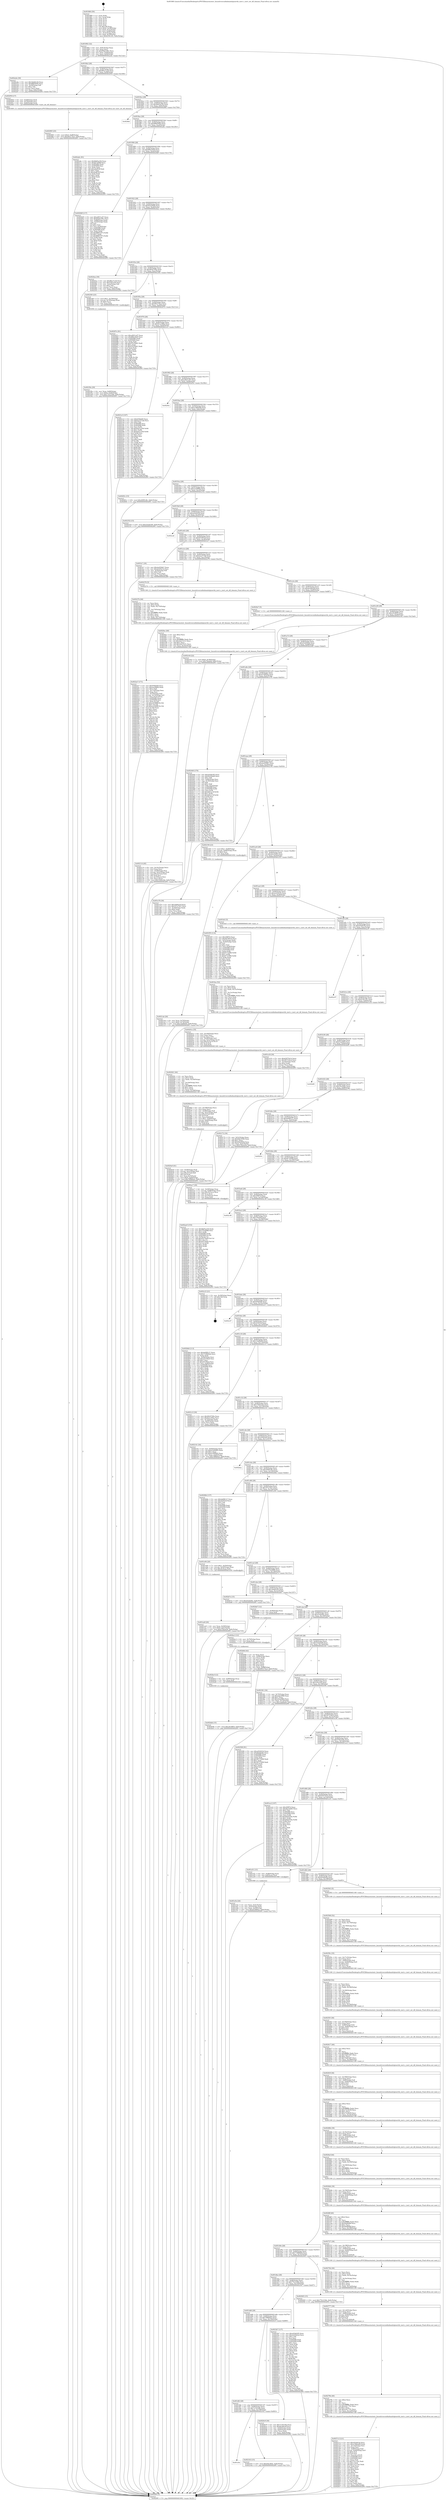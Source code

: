 digraph "0x401860" {
  label = "0x401860 (/mnt/c/Users/mathe/Desktop/tcc/POCII/binaries/extr_linuxdriversinfinibandulpisertib_isert.c_isert_set_dif_domain_Final-ollvm.out::main(0))"
  labelloc = "t"
  node[shape=record]

  Entry [label="",width=0.3,height=0.3,shape=circle,fillcolor=black,style=filled]
  "0x401892" [label="{
     0x401892 [32]\l
     | [instrs]\l
     &nbsp;&nbsp;0x401892 \<+6\>: mov -0x8c(%rbp),%eax\l
     &nbsp;&nbsp;0x401898 \<+2\>: mov %eax,%ecx\l
     &nbsp;&nbsp;0x40189a \<+6\>: sub $0x85bb1081,%ecx\l
     &nbsp;&nbsp;0x4018a0 \<+6\>: mov %eax,-0x90(%rbp)\l
     &nbsp;&nbsp;0x4018a6 \<+6\>: mov %ecx,-0x94(%rbp)\l
     &nbsp;&nbsp;0x4018ac \<+6\>: je 0000000000402a4e \<main+0x11ee\>\l
  }"]
  "0x402a4e" [label="{
     0x402a4e [30]\l
     | [instrs]\l
     &nbsp;&nbsp;0x402a4e \<+5\>: mov $0x3bdb0c44,%eax\l
     &nbsp;&nbsp;0x402a53 \<+5\>: mov $0x8f845640,%ecx\l
     &nbsp;&nbsp;0x402a58 \<+3\>: mov -0x29(%rbp),%dl\l
     &nbsp;&nbsp;0x402a5b \<+3\>: test $0x1,%dl\l
     &nbsp;&nbsp;0x402a5e \<+3\>: cmovne %ecx,%eax\l
     &nbsp;&nbsp;0x402a61 \<+6\>: mov %eax,-0x8c(%rbp)\l
     &nbsp;&nbsp;0x402a67 \<+5\>: jmp 0000000000402f95 \<main+0x1735\>\l
  }"]
  "0x4018b2" [label="{
     0x4018b2 [28]\l
     | [instrs]\l
     &nbsp;&nbsp;0x4018b2 \<+5\>: jmp 00000000004018b7 \<main+0x57\>\l
     &nbsp;&nbsp;0x4018b7 \<+6\>: mov -0x90(%rbp),%eax\l
     &nbsp;&nbsp;0x4018bd \<+5\>: sub $0x88ca7a30,%eax\l
     &nbsp;&nbsp;0x4018c2 \<+6\>: mov %eax,-0x98(%rbp)\l
     &nbsp;&nbsp;0x4018c8 \<+6\>: je 0000000000402954 \<main+0x10f4\>\l
  }"]
  Exit [label="",width=0.3,height=0.3,shape=circle,fillcolor=black,style=filled,peripheries=2]
  "0x402954" [label="{
     0x402954 [17]\l
     | [instrs]\l
     &nbsp;&nbsp;0x402954 \<+4\>: mov -0x58(%rbp),%rdi\l
     &nbsp;&nbsp;0x402958 \<+4\>: mov -0x70(%rbp),%rsi\l
     &nbsp;&nbsp;0x40295c \<+4\>: mov -0x80(%rbp),%rdx\l
     &nbsp;&nbsp;0x402960 \<+5\>: call 0000000000401600 \<isert_set_dif_domain\>\l
     | [calls]\l
     &nbsp;&nbsp;0x401600 \{1\} (/mnt/c/Users/mathe/Desktop/tcc/POCII/binaries/extr_linuxdriversinfinibandulpisertib_isert.c_isert_set_dif_domain_Final-ollvm.out::isert_set_dif_domain)\l
  }"]
  "0x4018ce" [label="{
     0x4018ce [28]\l
     | [instrs]\l
     &nbsp;&nbsp;0x4018ce \<+5\>: jmp 00000000004018d3 \<main+0x73\>\l
     &nbsp;&nbsp;0x4018d3 \<+6\>: mov -0x90(%rbp),%eax\l
     &nbsp;&nbsp;0x4018d9 \<+5\>: sub $0x8b65a236,%eax\l
     &nbsp;&nbsp;0x4018de \<+6\>: mov %eax,-0x9c(%rbp)\l
     &nbsp;&nbsp;0x4018e4 \<+6\>: je 0000000000402f6d \<main+0x170d\>\l
  }"]
  "0x402bdb" [label="{
     0x402bdb [15]\l
     | [instrs]\l
     &nbsp;&nbsp;0x402bdb \<+10\>: movl $0xc810ff35,-0x8c(%rbp)\l
     &nbsp;&nbsp;0x402be5 \<+5\>: jmp 0000000000402f95 \<main+0x1735\>\l
  }"]
  "0x402f6d" [label="{
     0x402f6d\l
  }", style=dashed]
  "0x4018ea" [label="{
     0x4018ea [28]\l
     | [instrs]\l
     &nbsp;&nbsp;0x4018ea \<+5\>: jmp 00000000004018ef \<main+0x8f\>\l
     &nbsp;&nbsp;0x4018ef \<+6\>: mov -0x90(%rbp),%eax\l
     &nbsp;&nbsp;0x4018f5 \<+5\>: sub $0x8f845640,%eax\l
     &nbsp;&nbsp;0x4018fa \<+6\>: mov %eax,-0xa0(%rbp)\l
     &nbsp;&nbsp;0x401900 \<+6\>: je 0000000000402a6c \<main+0x120c\>\l
  }"]
  "0x402bcf" [label="{
     0x402bcf [12]\l
     | [instrs]\l
     &nbsp;&nbsp;0x402bcf \<+4\>: mov -0x80(%rbp),%rax\l
     &nbsp;&nbsp;0x402bd3 \<+3\>: mov %rax,%rdi\l
     &nbsp;&nbsp;0x402bd6 \<+5\>: call 0000000000401030 \<free@plt\>\l
     | [calls]\l
     &nbsp;&nbsp;0x401030 \{1\} (unknown)\l
  }"]
  "0x402a6c" [label="{
     0x402a6c [91]\l
     | [instrs]\l
     &nbsp;&nbsp;0x402a6c \<+5\>: mov $0x8b65a236,%eax\l
     &nbsp;&nbsp;0x402a71 \<+5\>: mov $0xfb72006f,%ecx\l
     &nbsp;&nbsp;0x402a76 \<+7\>: mov 0x405080,%edx\l
     &nbsp;&nbsp;0x402a7d \<+7\>: mov 0x405068,%esi\l
     &nbsp;&nbsp;0x402a84 \<+2\>: mov %edx,%edi\l
     &nbsp;&nbsp;0x402a86 \<+6\>: add $0xa4aff19f,%edi\l
     &nbsp;&nbsp;0x402a8c \<+3\>: sub $0x1,%edi\l
     &nbsp;&nbsp;0x402a8f \<+6\>: sub $0xa4aff19f,%edi\l
     &nbsp;&nbsp;0x402a95 \<+3\>: imul %edi,%edx\l
     &nbsp;&nbsp;0x402a98 \<+3\>: and $0x1,%edx\l
     &nbsp;&nbsp;0x402a9b \<+3\>: cmp $0x0,%edx\l
     &nbsp;&nbsp;0x402a9e \<+4\>: sete %r8b\l
     &nbsp;&nbsp;0x402aa2 \<+3\>: cmp $0xa,%esi\l
     &nbsp;&nbsp;0x402aa5 \<+4\>: setl %r9b\l
     &nbsp;&nbsp;0x402aa9 \<+3\>: mov %r8b,%r10b\l
     &nbsp;&nbsp;0x402aac \<+3\>: and %r9b,%r10b\l
     &nbsp;&nbsp;0x402aaf \<+3\>: xor %r9b,%r8b\l
     &nbsp;&nbsp;0x402ab2 \<+3\>: or %r8b,%r10b\l
     &nbsp;&nbsp;0x402ab5 \<+4\>: test $0x1,%r10b\l
     &nbsp;&nbsp;0x402ab9 \<+3\>: cmovne %ecx,%eax\l
     &nbsp;&nbsp;0x402abc \<+6\>: mov %eax,-0x8c(%rbp)\l
     &nbsp;&nbsp;0x402ac2 \<+5\>: jmp 0000000000402f95 \<main+0x1735\>\l
  }"]
  "0x401906" [label="{
     0x401906 [28]\l
     | [instrs]\l
     &nbsp;&nbsp;0x401906 \<+5\>: jmp 000000000040190b \<main+0xab\>\l
     &nbsp;&nbsp;0x40190b \<+6\>: mov -0x90(%rbp),%eax\l
     &nbsp;&nbsp;0x401911 \<+5\>: sub $0x8f9e3b49,%eax\l
     &nbsp;&nbsp;0x401916 \<+6\>: mov %eax,-0xa4(%rbp)\l
     &nbsp;&nbsp;0x40191c \<+6\>: je 00000000004029d9 \<main+0x1179\>\l
  }"]
  "0x402bc3" [label="{
     0x402bc3 [12]\l
     | [instrs]\l
     &nbsp;&nbsp;0x402bc3 \<+4\>: mov -0x70(%rbp),%rax\l
     &nbsp;&nbsp;0x402bc7 \<+3\>: mov %rax,%rdi\l
     &nbsp;&nbsp;0x402bca \<+5\>: call 0000000000401030 \<free@plt\>\l
     | [calls]\l
     &nbsp;&nbsp;0x401030 \{1\} (unknown)\l
  }"]
  "0x4029d9" [label="{
     0x4029d9 [117]\l
     | [instrs]\l
     &nbsp;&nbsp;0x4029d9 \<+5\>: mov $0xa0831a07,%eax\l
     &nbsp;&nbsp;0x4029de \<+5\>: mov $0x85bb1081,%ecx\l
     &nbsp;&nbsp;0x4029e3 \<+6\>: mov -0x88(%rbp),%edx\l
     &nbsp;&nbsp;0x4029e9 \<+3\>: cmp -0x50(%rbp),%edx\l
     &nbsp;&nbsp;0x4029ec \<+4\>: setl %sil\l
     &nbsp;&nbsp;0x4029f0 \<+4\>: and $0x1,%sil\l
     &nbsp;&nbsp;0x4029f4 \<+4\>: mov %sil,-0x29(%rbp)\l
     &nbsp;&nbsp;0x4029f8 \<+7\>: mov 0x405080,%edx\l
     &nbsp;&nbsp;0x4029ff \<+7\>: mov 0x405068,%edi\l
     &nbsp;&nbsp;0x402a06 \<+3\>: mov %edx,%r8d\l
     &nbsp;&nbsp;0x402a09 \<+7\>: add $0x88851973,%r8d\l
     &nbsp;&nbsp;0x402a10 \<+4\>: sub $0x1,%r8d\l
     &nbsp;&nbsp;0x402a14 \<+7\>: sub $0x88851973,%r8d\l
     &nbsp;&nbsp;0x402a1b \<+4\>: imul %r8d,%edx\l
     &nbsp;&nbsp;0x402a1f \<+3\>: and $0x1,%edx\l
     &nbsp;&nbsp;0x402a22 \<+3\>: cmp $0x0,%edx\l
     &nbsp;&nbsp;0x402a25 \<+4\>: sete %sil\l
     &nbsp;&nbsp;0x402a29 \<+3\>: cmp $0xa,%edi\l
     &nbsp;&nbsp;0x402a2c \<+4\>: setl %r9b\l
     &nbsp;&nbsp;0x402a30 \<+3\>: mov %sil,%r10b\l
     &nbsp;&nbsp;0x402a33 \<+3\>: and %r9b,%r10b\l
     &nbsp;&nbsp;0x402a36 \<+3\>: xor %r9b,%sil\l
     &nbsp;&nbsp;0x402a39 \<+3\>: or %sil,%r10b\l
     &nbsp;&nbsp;0x402a3c \<+4\>: test $0x1,%r10b\l
     &nbsp;&nbsp;0x402a40 \<+3\>: cmovne %ecx,%eax\l
     &nbsp;&nbsp;0x402a43 \<+6\>: mov %eax,-0x8c(%rbp)\l
     &nbsp;&nbsp;0x402a49 \<+5\>: jmp 0000000000402f95 \<main+0x1735\>\l
  }"]
  "0x401922" [label="{
     0x401922 [28]\l
     | [instrs]\l
     &nbsp;&nbsp;0x401922 \<+5\>: jmp 0000000000401927 \<main+0xc7\>\l
     &nbsp;&nbsp;0x401927 \<+6\>: mov -0x90(%rbp),%eax\l
     &nbsp;&nbsp;0x40192d \<+5\>: sub $0x92229ef0,%eax\l
     &nbsp;&nbsp;0x401932 \<+6\>: mov %eax,-0xa8(%rbp)\l
     &nbsp;&nbsp;0x401938 \<+6\>: je 00000000004024ea \<main+0xc8a\>\l
  }"]
  "0x402ae5" [label="{
     0x402ae5 [153]\l
     | [instrs]\l
     &nbsp;&nbsp;0x402ae5 \<+5\>: mov $0x8b65a236,%edx\l
     &nbsp;&nbsp;0x402aea \<+5\>: mov $0x370c6686,%esi\l
     &nbsp;&nbsp;0x402aef \<+3\>: mov $0x1,%r8b\l
     &nbsp;&nbsp;0x402af2 \<+8\>: mov 0x405080,%r9d\l
     &nbsp;&nbsp;0x402afa \<+8\>: mov 0x405068,%r10d\l
     &nbsp;&nbsp;0x402b02 \<+3\>: mov %r9d,%r11d\l
     &nbsp;&nbsp;0x402b05 \<+7\>: add $0x45579a65,%r11d\l
     &nbsp;&nbsp;0x402b0c \<+4\>: sub $0x1,%r11d\l
     &nbsp;&nbsp;0x402b10 \<+7\>: sub $0x45579a65,%r11d\l
     &nbsp;&nbsp;0x402b17 \<+4\>: imul %r11d,%r9d\l
     &nbsp;&nbsp;0x402b1b \<+4\>: and $0x1,%r9d\l
     &nbsp;&nbsp;0x402b1f \<+4\>: cmp $0x0,%r9d\l
     &nbsp;&nbsp;0x402b23 \<+3\>: sete %bl\l
     &nbsp;&nbsp;0x402b26 \<+4\>: cmp $0xa,%r10d\l
     &nbsp;&nbsp;0x402b2a \<+4\>: setl %r14b\l
     &nbsp;&nbsp;0x402b2e \<+3\>: mov %bl,%r15b\l
     &nbsp;&nbsp;0x402b31 \<+4\>: xor $0xff,%r15b\l
     &nbsp;&nbsp;0x402b35 \<+3\>: mov %r14b,%r12b\l
     &nbsp;&nbsp;0x402b38 \<+4\>: xor $0xff,%r12b\l
     &nbsp;&nbsp;0x402b3c \<+4\>: xor $0x1,%r8b\l
     &nbsp;&nbsp;0x402b40 \<+3\>: mov %r15b,%r13b\l
     &nbsp;&nbsp;0x402b43 \<+4\>: and $0xff,%r13b\l
     &nbsp;&nbsp;0x402b47 \<+3\>: and %r8b,%bl\l
     &nbsp;&nbsp;0x402b4a \<+3\>: mov %r12b,%al\l
     &nbsp;&nbsp;0x402b4d \<+2\>: and $0xff,%al\l
     &nbsp;&nbsp;0x402b4f \<+3\>: and %r8b,%r14b\l
     &nbsp;&nbsp;0x402b52 \<+3\>: or %bl,%r13b\l
     &nbsp;&nbsp;0x402b55 \<+3\>: or %r14b,%al\l
     &nbsp;&nbsp;0x402b58 \<+3\>: xor %al,%r13b\l
     &nbsp;&nbsp;0x402b5b \<+3\>: or %r12b,%r15b\l
     &nbsp;&nbsp;0x402b5e \<+4\>: xor $0xff,%r15b\l
     &nbsp;&nbsp;0x402b62 \<+4\>: or $0x1,%r8b\l
     &nbsp;&nbsp;0x402b66 \<+3\>: and %r8b,%r15b\l
     &nbsp;&nbsp;0x402b69 \<+3\>: or %r15b,%r13b\l
     &nbsp;&nbsp;0x402b6c \<+4\>: test $0x1,%r13b\l
     &nbsp;&nbsp;0x402b70 \<+3\>: cmovne %esi,%edx\l
     &nbsp;&nbsp;0x402b73 \<+6\>: mov %edx,-0x8c(%rbp)\l
     &nbsp;&nbsp;0x402b79 \<+5\>: jmp 0000000000402f95 \<main+0x1735\>\l
  }"]
  "0x4024ea" [label="{
     0x4024ea [30]\l
     | [instrs]\l
     &nbsp;&nbsp;0x4024ea \<+5\>: mov $0x88ca7a30,%eax\l
     &nbsp;&nbsp;0x4024ef \<+5\>: mov $0x529ccfc8,%ecx\l
     &nbsp;&nbsp;0x4024f4 \<+3\>: mov -0x2a(%rbp),%dl\l
     &nbsp;&nbsp;0x4024f7 \<+3\>: test $0x1,%dl\l
     &nbsp;&nbsp;0x4024fa \<+3\>: cmovne %ecx,%eax\l
     &nbsp;&nbsp;0x4024fd \<+6\>: mov %eax,-0x8c(%rbp)\l
     &nbsp;&nbsp;0x402503 \<+5\>: jmp 0000000000402f95 \<main+0x1735\>\l
  }"]
  "0x40193e" [label="{
     0x40193e [28]\l
     | [instrs]\l
     &nbsp;&nbsp;0x40193e \<+5\>: jmp 0000000000401943 \<main+0xe3\>\l
     &nbsp;&nbsp;0x401943 \<+6\>: mov -0x90(%rbp),%eax\l
     &nbsp;&nbsp;0x401949 \<+5\>: sub $0x9620769e,%eax\l
     &nbsp;&nbsp;0x40194e \<+6\>: mov %eax,-0xac(%rbp)\l
     &nbsp;&nbsp;0x401954 \<+6\>: je 0000000000402383 \<main+0xb23\>\l
  }"]
  "0x402965" [label="{
     0x402965 [25]\l
     | [instrs]\l
     &nbsp;&nbsp;0x402965 \<+10\>: movl $0x0,-0x88(%rbp)\l
     &nbsp;&nbsp;0x40296f \<+10\>: movl $0x99317ba3,-0x8c(%rbp)\l
     &nbsp;&nbsp;0x402979 \<+5\>: jmp 0000000000402f95 \<main+0x1735\>\l
  }"]
  "0x402383" [label="{
     0x402383 [23]\l
     | [instrs]\l
     &nbsp;&nbsp;0x402383 \<+7\>: movl $0x1,-0x78(%rbp)\l
     &nbsp;&nbsp;0x40238a \<+4\>: movslq -0x78(%rbp),%rax\l
     &nbsp;&nbsp;0x40238e \<+4\>: shl $0x5,%rax\l
     &nbsp;&nbsp;0x402392 \<+3\>: mov %rax,%rdi\l
     &nbsp;&nbsp;0x402395 \<+5\>: call 0000000000401050 \<malloc@plt\>\l
     | [calls]\l
     &nbsp;&nbsp;0x401050 \{1\} (unknown)\l
  }"]
  "0x40195a" [label="{
     0x40195a [28]\l
     | [instrs]\l
     &nbsp;&nbsp;0x40195a \<+5\>: jmp 000000000040195f \<main+0xff\>\l
     &nbsp;&nbsp;0x40195f \<+6\>: mov -0x90(%rbp),%eax\l
     &nbsp;&nbsp;0x401965 \<+5\>: sub $0x99317ba3,%eax\l
     &nbsp;&nbsp;0x40196a \<+6\>: mov %eax,-0xb0(%rbp)\l
     &nbsp;&nbsp;0x401970 \<+6\>: je 000000000040297e \<main+0x111e\>\l
  }"]
  "0x4027c3" [label="{
     0x4027c3 [121]\l
     | [instrs]\l
     &nbsp;&nbsp;0x4027c3 \<+5\>: mov $0xaf24443d,%ecx\l
     &nbsp;&nbsp;0x4027c8 \<+5\>: mov $0xa188da68,%edx\l
     &nbsp;&nbsp;0x4027cd \<+6\>: mov -0x1a4(%rbp),%esi\l
     &nbsp;&nbsp;0x4027d3 \<+3\>: imul %eax,%esi\l
     &nbsp;&nbsp;0x4027d6 \<+4\>: mov -0x80(%rbp),%r8\l
     &nbsp;&nbsp;0x4027da \<+7\>: movslq -0x84(%rbp),%r9\l
     &nbsp;&nbsp;0x4027e1 \<+4\>: shl $0x5,%r9\l
     &nbsp;&nbsp;0x4027e5 \<+3\>: add %r9,%r8\l
     &nbsp;&nbsp;0x4027e8 \<+4\>: mov %esi,0x1c(%r8)\l
     &nbsp;&nbsp;0x4027ec \<+7\>: mov 0x405080,%eax\l
     &nbsp;&nbsp;0x4027f3 \<+7\>: mov 0x405068,%esi\l
     &nbsp;&nbsp;0x4027fa \<+2\>: mov %eax,%edi\l
     &nbsp;&nbsp;0x4027fc \<+6\>: sub $0x131cc3ec,%edi\l
     &nbsp;&nbsp;0x402802 \<+3\>: sub $0x1,%edi\l
     &nbsp;&nbsp;0x402805 \<+6\>: add $0x131cc3ec,%edi\l
     &nbsp;&nbsp;0x40280b \<+3\>: imul %edi,%eax\l
     &nbsp;&nbsp;0x40280e \<+3\>: and $0x1,%eax\l
     &nbsp;&nbsp;0x402811 \<+3\>: cmp $0x0,%eax\l
     &nbsp;&nbsp;0x402814 \<+4\>: sete %r10b\l
     &nbsp;&nbsp;0x402818 \<+3\>: cmp $0xa,%esi\l
     &nbsp;&nbsp;0x40281b \<+4\>: setl %r11b\l
     &nbsp;&nbsp;0x40281f \<+3\>: mov %r10b,%bl\l
     &nbsp;&nbsp;0x402822 \<+3\>: and %r11b,%bl\l
     &nbsp;&nbsp;0x402825 \<+3\>: xor %r11b,%r10b\l
     &nbsp;&nbsp;0x402828 \<+3\>: or %r10b,%bl\l
     &nbsp;&nbsp;0x40282b \<+3\>: test $0x1,%bl\l
     &nbsp;&nbsp;0x40282e \<+3\>: cmovne %edx,%ecx\l
     &nbsp;&nbsp;0x402831 \<+6\>: mov %ecx,-0x8c(%rbp)\l
     &nbsp;&nbsp;0x402837 \<+5\>: jmp 0000000000402f95 \<main+0x1735\>\l
  }"]
  "0x40297e" [label="{
     0x40297e [91]\l
     | [instrs]\l
     &nbsp;&nbsp;0x40297e \<+5\>: mov $0xa0831a07,%eax\l
     &nbsp;&nbsp;0x402983 \<+5\>: mov $0x8f9e3b49,%ecx\l
     &nbsp;&nbsp;0x402988 \<+7\>: mov 0x405080,%edx\l
     &nbsp;&nbsp;0x40298f \<+7\>: mov 0x405068,%esi\l
     &nbsp;&nbsp;0x402996 \<+2\>: mov %edx,%edi\l
     &nbsp;&nbsp;0x402998 \<+6\>: add $0x47b35b61,%edi\l
     &nbsp;&nbsp;0x40299e \<+3\>: sub $0x1,%edi\l
     &nbsp;&nbsp;0x4029a1 \<+6\>: sub $0x47b35b61,%edi\l
     &nbsp;&nbsp;0x4029a7 \<+3\>: imul %edi,%edx\l
     &nbsp;&nbsp;0x4029aa \<+3\>: and $0x1,%edx\l
     &nbsp;&nbsp;0x4029ad \<+3\>: cmp $0x0,%edx\l
     &nbsp;&nbsp;0x4029b0 \<+4\>: sete %r8b\l
     &nbsp;&nbsp;0x4029b4 \<+3\>: cmp $0xa,%esi\l
     &nbsp;&nbsp;0x4029b7 \<+4\>: setl %r9b\l
     &nbsp;&nbsp;0x4029bb \<+3\>: mov %r8b,%r10b\l
     &nbsp;&nbsp;0x4029be \<+3\>: and %r9b,%r10b\l
     &nbsp;&nbsp;0x4029c1 \<+3\>: xor %r9b,%r8b\l
     &nbsp;&nbsp;0x4029c4 \<+3\>: or %r8b,%r10b\l
     &nbsp;&nbsp;0x4029c7 \<+4\>: test $0x1,%r10b\l
     &nbsp;&nbsp;0x4029cb \<+3\>: cmovne %ecx,%eax\l
     &nbsp;&nbsp;0x4029ce \<+6\>: mov %eax,-0x8c(%rbp)\l
     &nbsp;&nbsp;0x4029d4 \<+5\>: jmp 0000000000402f95 \<main+0x1735\>\l
  }"]
  "0x401976" [label="{
     0x401976 [28]\l
     | [instrs]\l
     &nbsp;&nbsp;0x401976 \<+5\>: jmp 000000000040197b \<main+0x11b\>\l
     &nbsp;&nbsp;0x40197b \<+6\>: mov -0x90(%rbp),%eax\l
     &nbsp;&nbsp;0x401981 \<+5\>: sub $0x9e1e38da,%eax\l
     &nbsp;&nbsp;0x401986 \<+6\>: mov %eax,-0xb4(%rbp)\l
     &nbsp;&nbsp;0x40198c \<+6\>: je 00000000004021e3 \<main+0x983\>\l
  }"]
  "0x40279b" [label="{
     0x40279b [40]\l
     | [instrs]\l
     &nbsp;&nbsp;0x40279b \<+5\>: mov $0x2,%ecx\l
     &nbsp;&nbsp;0x4027a0 \<+1\>: cltd\l
     &nbsp;&nbsp;0x4027a1 \<+2\>: idiv %ecx\l
     &nbsp;&nbsp;0x4027a3 \<+6\>: imul $0xfffffffe,%edx,%ecx\l
     &nbsp;&nbsp;0x4027a9 \<+6\>: sub $0x22fc7791,%ecx\l
     &nbsp;&nbsp;0x4027af \<+3\>: add $0x1,%ecx\l
     &nbsp;&nbsp;0x4027b2 \<+6\>: add $0x22fc7791,%ecx\l
     &nbsp;&nbsp;0x4027b8 \<+6\>: mov %ecx,-0x1a4(%rbp)\l
     &nbsp;&nbsp;0x4027be \<+5\>: call 0000000000401160 \<next_i\>\l
     | [calls]\l
     &nbsp;&nbsp;0x401160 \{1\} (/mnt/c/Users/mathe/Desktop/tcc/POCII/binaries/extr_linuxdriversinfinibandulpisertib_isert.c_isert_set_dif_domain_Final-ollvm.out::next_i)\l
  }"]
  "0x4021e3" [label="{
     0x4021e3 [147]\l
     | [instrs]\l
     &nbsp;&nbsp;0x4021e3 \<+5\>: mov $0xb04b0d0,%eax\l
     &nbsp;&nbsp;0x4021e8 \<+5\>: mov $0xbae371dd,%ecx\l
     &nbsp;&nbsp;0x4021ed \<+2\>: mov $0x1,%dl\l
     &nbsp;&nbsp;0x4021ef \<+7\>: mov 0x405080,%esi\l
     &nbsp;&nbsp;0x4021f6 \<+7\>: mov 0x405068,%edi\l
     &nbsp;&nbsp;0x4021fd \<+3\>: mov %esi,%r8d\l
     &nbsp;&nbsp;0x402200 \<+7\>: add $0x6a01a256,%r8d\l
     &nbsp;&nbsp;0x402207 \<+4\>: sub $0x1,%r8d\l
     &nbsp;&nbsp;0x40220b \<+7\>: sub $0x6a01a256,%r8d\l
     &nbsp;&nbsp;0x402212 \<+4\>: imul %r8d,%esi\l
     &nbsp;&nbsp;0x402216 \<+3\>: and $0x1,%esi\l
     &nbsp;&nbsp;0x402219 \<+3\>: cmp $0x0,%esi\l
     &nbsp;&nbsp;0x40221c \<+4\>: sete %r9b\l
     &nbsp;&nbsp;0x402220 \<+3\>: cmp $0xa,%edi\l
     &nbsp;&nbsp;0x402223 \<+4\>: setl %r10b\l
     &nbsp;&nbsp;0x402227 \<+3\>: mov %r9b,%r11b\l
     &nbsp;&nbsp;0x40222a \<+4\>: xor $0xff,%r11b\l
     &nbsp;&nbsp;0x40222e \<+3\>: mov %r10b,%bl\l
     &nbsp;&nbsp;0x402231 \<+3\>: xor $0xff,%bl\l
     &nbsp;&nbsp;0x402234 \<+3\>: xor $0x0,%dl\l
     &nbsp;&nbsp;0x402237 \<+3\>: mov %r11b,%r14b\l
     &nbsp;&nbsp;0x40223a \<+4\>: and $0x0,%r14b\l
     &nbsp;&nbsp;0x40223e \<+3\>: and %dl,%r9b\l
     &nbsp;&nbsp;0x402241 \<+3\>: mov %bl,%r15b\l
     &nbsp;&nbsp;0x402244 \<+4\>: and $0x0,%r15b\l
     &nbsp;&nbsp;0x402248 \<+3\>: and %dl,%r10b\l
     &nbsp;&nbsp;0x40224b \<+3\>: or %r9b,%r14b\l
     &nbsp;&nbsp;0x40224e \<+3\>: or %r10b,%r15b\l
     &nbsp;&nbsp;0x402251 \<+3\>: xor %r15b,%r14b\l
     &nbsp;&nbsp;0x402254 \<+3\>: or %bl,%r11b\l
     &nbsp;&nbsp;0x402257 \<+4\>: xor $0xff,%r11b\l
     &nbsp;&nbsp;0x40225b \<+3\>: or $0x0,%dl\l
     &nbsp;&nbsp;0x40225e \<+3\>: and %dl,%r11b\l
     &nbsp;&nbsp;0x402261 \<+3\>: or %r11b,%r14b\l
     &nbsp;&nbsp;0x402264 \<+4\>: test $0x1,%r14b\l
     &nbsp;&nbsp;0x402268 \<+3\>: cmovne %ecx,%eax\l
     &nbsp;&nbsp;0x40226b \<+6\>: mov %eax,-0x8c(%rbp)\l
     &nbsp;&nbsp;0x402271 \<+5\>: jmp 0000000000402f95 \<main+0x1735\>\l
  }"]
  "0x401992" [label="{
     0x401992 [28]\l
     | [instrs]\l
     &nbsp;&nbsp;0x401992 \<+5\>: jmp 0000000000401997 \<main+0x137\>\l
     &nbsp;&nbsp;0x401997 \<+6\>: mov -0x90(%rbp),%eax\l
     &nbsp;&nbsp;0x40199d \<+5\>: sub $0xa0831a07,%eax\l
     &nbsp;&nbsp;0x4019a2 \<+6\>: mov %eax,-0xb8(%rbp)\l
     &nbsp;&nbsp;0x4019a8 \<+6\>: je 0000000000402f5e \<main+0x16fe\>\l
  }"]
  "0x402777" [label="{
     0x402777 [36]\l
     | [instrs]\l
     &nbsp;&nbsp;0x402777 \<+6\>: mov -0x1a0(%rbp),%ecx\l
     &nbsp;&nbsp;0x40277d \<+3\>: imul %eax,%ecx\l
     &nbsp;&nbsp;0x402780 \<+4\>: mov -0x80(%rbp),%r8\l
     &nbsp;&nbsp;0x402784 \<+7\>: movslq -0x84(%rbp),%r9\l
     &nbsp;&nbsp;0x40278b \<+4\>: shl $0x5,%r9\l
     &nbsp;&nbsp;0x40278f \<+3\>: add %r9,%r8\l
     &nbsp;&nbsp;0x402792 \<+4\>: mov %ecx,0x18(%r8)\l
     &nbsp;&nbsp;0x402796 \<+5\>: call 0000000000401160 \<next_i\>\l
     | [calls]\l
     &nbsp;&nbsp;0x401160 \{1\} (/mnt/c/Users/mathe/Desktop/tcc/POCII/binaries/extr_linuxdriversinfinibandulpisertib_isert.c_isert_set_dif_domain_Final-ollvm.out::next_i)\l
  }"]
  "0x402f5e" [label="{
     0x402f5e\l
  }", style=dashed]
  "0x4019ae" [label="{
     0x4019ae [28]\l
     | [instrs]\l
     &nbsp;&nbsp;0x4019ae \<+5\>: jmp 00000000004019b3 \<main+0x153\>\l
     &nbsp;&nbsp;0x4019b3 \<+6\>: mov -0x90(%rbp),%eax\l
     &nbsp;&nbsp;0x4019b9 \<+5\>: sub $0xa188da68,%eax\l
     &nbsp;&nbsp;0x4019be \<+6\>: mov %eax,-0xbc(%rbp)\l
     &nbsp;&nbsp;0x4019c4 \<+6\>: je 000000000040283c \<main+0xfdc\>\l
  }"]
  "0x40274b" [label="{
     0x40274b [44]\l
     | [instrs]\l
     &nbsp;&nbsp;0x40274b \<+2\>: xor %ecx,%ecx\l
     &nbsp;&nbsp;0x40274d \<+5\>: mov $0x2,%edx\l
     &nbsp;&nbsp;0x402752 \<+6\>: mov %edx,-0x19c(%rbp)\l
     &nbsp;&nbsp;0x402758 \<+1\>: cltd\l
     &nbsp;&nbsp;0x402759 \<+6\>: mov -0x19c(%rbp),%esi\l
     &nbsp;&nbsp;0x40275f \<+2\>: idiv %esi\l
     &nbsp;&nbsp;0x402761 \<+6\>: imul $0xfffffffe,%edx,%edx\l
     &nbsp;&nbsp;0x402767 \<+3\>: sub $0x1,%ecx\l
     &nbsp;&nbsp;0x40276a \<+2\>: sub %ecx,%edx\l
     &nbsp;&nbsp;0x40276c \<+6\>: mov %edx,-0x1a0(%rbp)\l
     &nbsp;&nbsp;0x402772 \<+5\>: call 0000000000401160 \<next_i\>\l
     | [calls]\l
     &nbsp;&nbsp;0x401160 \{1\} (/mnt/c/Users/mathe/Desktop/tcc/POCII/binaries/extr_linuxdriversinfinibandulpisertib_isert.c_isert_set_dif_domain_Final-ollvm.out::next_i)\l
  }"]
  "0x40283c" [label="{
     0x40283c [15]\l
     | [instrs]\l
     &nbsp;&nbsp;0x40283c \<+10\>: movl $0x26991dfc,-0x8c(%rbp)\l
     &nbsp;&nbsp;0x402846 \<+5\>: jmp 0000000000402f95 \<main+0x1735\>\l
  }"]
  "0x4019ca" [label="{
     0x4019ca [28]\l
     | [instrs]\l
     &nbsp;&nbsp;0x4019ca \<+5\>: jmp 00000000004019cf \<main+0x16f\>\l
     &nbsp;&nbsp;0x4019cf \<+6\>: mov -0x90(%rbp),%eax\l
     &nbsp;&nbsp;0x4019d5 \<+5\>: sub $0xaacf4864,%eax\l
     &nbsp;&nbsp;0x4019da \<+6\>: mov %eax,-0xc0(%rbp)\l
     &nbsp;&nbsp;0x4019e0 \<+6\>: je 0000000000402352 \<main+0xaf2\>\l
  }"]
  "0x402727" [label="{
     0x402727 [36]\l
     | [instrs]\l
     &nbsp;&nbsp;0x402727 \<+6\>: mov -0x198(%rbp),%ecx\l
     &nbsp;&nbsp;0x40272d \<+3\>: imul %eax,%ecx\l
     &nbsp;&nbsp;0x402730 \<+4\>: mov -0x80(%rbp),%r8\l
     &nbsp;&nbsp;0x402734 \<+7\>: movslq -0x84(%rbp),%r9\l
     &nbsp;&nbsp;0x40273b \<+4\>: shl $0x5,%r9\l
     &nbsp;&nbsp;0x40273f \<+3\>: add %r9,%r8\l
     &nbsp;&nbsp;0x402742 \<+4\>: mov %ecx,0x14(%r8)\l
     &nbsp;&nbsp;0x402746 \<+5\>: call 0000000000401160 \<next_i\>\l
     | [calls]\l
     &nbsp;&nbsp;0x401160 \{1\} (/mnt/c/Users/mathe/Desktop/tcc/POCII/binaries/extr_linuxdriversinfinibandulpisertib_isert.c_isert_set_dif_domain_Final-ollvm.out::next_i)\l
  }"]
  "0x402352" [label="{
     0x402352 [15]\l
     | [instrs]\l
     &nbsp;&nbsp;0x402352 \<+10\>: movl $0x524a6c69,-0x8c(%rbp)\l
     &nbsp;&nbsp;0x40235c \<+5\>: jmp 0000000000402f95 \<main+0x1735\>\l
  }"]
  "0x4019e6" [label="{
     0x4019e6 [28]\l
     | [instrs]\l
     &nbsp;&nbsp;0x4019e6 \<+5\>: jmp 00000000004019eb \<main+0x18b\>\l
     &nbsp;&nbsp;0x4019eb \<+6\>: mov -0x90(%rbp),%eax\l
     &nbsp;&nbsp;0x4019f1 \<+5\>: sub $0xaf24443d,%eax\l
     &nbsp;&nbsp;0x4019f6 \<+6\>: mov %eax,-0xc4(%rbp)\l
     &nbsp;&nbsp;0x4019fc \<+6\>: je 0000000000402ca6 \<main+0x1446\>\l
  }"]
  "0x4026ff" [label="{
     0x4026ff [40]\l
     | [instrs]\l
     &nbsp;&nbsp;0x4026ff \<+5\>: mov $0x2,%ecx\l
     &nbsp;&nbsp;0x402704 \<+1\>: cltd\l
     &nbsp;&nbsp;0x402705 \<+2\>: idiv %ecx\l
     &nbsp;&nbsp;0x402707 \<+6\>: imul $0xfffffffe,%edx,%ecx\l
     &nbsp;&nbsp;0x40270d \<+6\>: sub $0x9e68bf6f,%ecx\l
     &nbsp;&nbsp;0x402713 \<+3\>: add $0x1,%ecx\l
     &nbsp;&nbsp;0x402716 \<+6\>: add $0x9e68bf6f,%ecx\l
     &nbsp;&nbsp;0x40271c \<+6\>: mov %ecx,-0x198(%rbp)\l
     &nbsp;&nbsp;0x402722 \<+5\>: call 0000000000401160 \<next_i\>\l
     | [calls]\l
     &nbsp;&nbsp;0x401160 \{1\} (/mnt/c/Users/mathe/Desktop/tcc/POCII/binaries/extr_linuxdriversinfinibandulpisertib_isert.c_isert_set_dif_domain_Final-ollvm.out::next_i)\l
  }"]
  "0x402ca6" [label="{
     0x402ca6\l
  }", style=dashed]
  "0x401a02" [label="{
     0x401a02 [28]\l
     | [instrs]\l
     &nbsp;&nbsp;0x401a02 \<+5\>: jmp 0000000000401a07 \<main+0x1a7\>\l
     &nbsp;&nbsp;0x401a07 \<+6\>: mov -0x90(%rbp),%eax\l
     &nbsp;&nbsp;0x401a0d \<+5\>: sub $0xb67f95c9,%eax\l
     &nbsp;&nbsp;0x401a12 \<+6\>: mov %eax,-0xc8(%rbp)\l
     &nbsp;&nbsp;0x401a18 \<+6\>: je 0000000000401fc7 \<main+0x767\>\l
  }"]
  "0x4026db" [label="{
     0x4026db [36]\l
     | [instrs]\l
     &nbsp;&nbsp;0x4026db \<+6\>: mov -0x194(%rbp),%ecx\l
     &nbsp;&nbsp;0x4026e1 \<+3\>: imul %eax,%ecx\l
     &nbsp;&nbsp;0x4026e4 \<+4\>: mov -0x80(%rbp),%r8\l
     &nbsp;&nbsp;0x4026e8 \<+7\>: movslq -0x84(%rbp),%r9\l
     &nbsp;&nbsp;0x4026ef \<+4\>: shl $0x5,%r9\l
     &nbsp;&nbsp;0x4026f3 \<+3\>: add %r9,%r8\l
     &nbsp;&nbsp;0x4026f6 \<+4\>: mov %ecx,0x10(%r8)\l
     &nbsp;&nbsp;0x4026fa \<+5\>: call 0000000000401160 \<next_i\>\l
     | [calls]\l
     &nbsp;&nbsp;0x401160 \{1\} (/mnt/c/Users/mathe/Desktop/tcc/POCII/binaries/extr_linuxdriversinfinibandulpisertib_isert.c_isert_set_dif_domain_Final-ollvm.out::next_i)\l
  }"]
  "0x401fc7" [label="{
     0x401fc7 [30]\l
     | [instrs]\l
     &nbsp;&nbsp;0x401fc7 \<+5\>: mov $0xda459db7,%eax\l
     &nbsp;&nbsp;0x401fcc \<+5\>: mov $0xdc030e1b,%ecx\l
     &nbsp;&nbsp;0x401fd1 \<+3\>: mov -0x2b(%rbp),%dl\l
     &nbsp;&nbsp;0x401fd4 \<+3\>: test $0x1,%dl\l
     &nbsp;&nbsp;0x401fd7 \<+3\>: cmovne %ecx,%eax\l
     &nbsp;&nbsp;0x401fda \<+6\>: mov %eax,-0x8c(%rbp)\l
     &nbsp;&nbsp;0x401fe0 \<+5\>: jmp 0000000000402f95 \<main+0x1735\>\l
  }"]
  "0x401a1e" [label="{
     0x401a1e [28]\l
     | [instrs]\l
     &nbsp;&nbsp;0x401a1e \<+5\>: jmp 0000000000401a23 \<main+0x1c3\>\l
     &nbsp;&nbsp;0x401a23 \<+6\>: mov -0x90(%rbp),%eax\l
     &nbsp;&nbsp;0x401a29 \<+5\>: sub $0xbae371dd,%eax\l
     &nbsp;&nbsp;0x401a2e \<+6\>: mov %eax,-0xcc(%rbp)\l
     &nbsp;&nbsp;0x401a34 \<+6\>: je 0000000000402276 \<main+0xa16\>\l
  }"]
  "0x4026af" [label="{
     0x4026af [44]\l
     | [instrs]\l
     &nbsp;&nbsp;0x4026af \<+2\>: xor %ecx,%ecx\l
     &nbsp;&nbsp;0x4026b1 \<+5\>: mov $0x2,%edx\l
     &nbsp;&nbsp;0x4026b6 \<+6\>: mov %edx,-0x190(%rbp)\l
     &nbsp;&nbsp;0x4026bc \<+1\>: cltd\l
     &nbsp;&nbsp;0x4026bd \<+6\>: mov -0x190(%rbp),%esi\l
     &nbsp;&nbsp;0x4026c3 \<+2\>: idiv %esi\l
     &nbsp;&nbsp;0x4026c5 \<+6\>: imul $0xfffffffe,%edx,%edx\l
     &nbsp;&nbsp;0x4026cb \<+3\>: sub $0x1,%ecx\l
     &nbsp;&nbsp;0x4026ce \<+2\>: sub %ecx,%edx\l
     &nbsp;&nbsp;0x4026d0 \<+6\>: mov %edx,-0x194(%rbp)\l
     &nbsp;&nbsp;0x4026d6 \<+5\>: call 0000000000401160 \<next_i\>\l
     | [calls]\l
     &nbsp;&nbsp;0x401160 \{1\} (/mnt/c/Users/mathe/Desktop/tcc/POCII/binaries/extr_linuxdriversinfinibandulpisertib_isert.c_isert_set_dif_domain_Final-ollvm.out::next_i)\l
  }"]
  "0x402276" [label="{
     0x402276 [5]\l
     | [instrs]\l
     &nbsp;&nbsp;0x402276 \<+5\>: call 0000000000401160 \<next_i\>\l
     | [calls]\l
     &nbsp;&nbsp;0x401160 \{1\} (/mnt/c/Users/mathe/Desktop/tcc/POCII/binaries/extr_linuxdriversinfinibandulpisertib_isert.c_isert_set_dif_domain_Final-ollvm.out::next_i)\l
  }"]
  "0x401a3a" [label="{
     0x401a3a [28]\l
     | [instrs]\l
     &nbsp;&nbsp;0x401a3a \<+5\>: jmp 0000000000401a3f \<main+0x1df\>\l
     &nbsp;&nbsp;0x401a3f \<+6\>: mov -0x90(%rbp),%eax\l
     &nbsp;&nbsp;0x401a45 \<+5\>: sub $0xbb38dcdf,%eax\l
     &nbsp;&nbsp;0x401a4a \<+6\>: mov %eax,-0xd0(%rbp)\l
     &nbsp;&nbsp;0x401a50 \<+6\>: je 00000000004020e7 \<main+0x887\>\l
  }"]
  "0x40268b" [label="{
     0x40268b [36]\l
     | [instrs]\l
     &nbsp;&nbsp;0x40268b \<+6\>: mov -0x18c(%rbp),%ecx\l
     &nbsp;&nbsp;0x402691 \<+3\>: imul %eax,%ecx\l
     &nbsp;&nbsp;0x402694 \<+4\>: mov -0x80(%rbp),%r8\l
     &nbsp;&nbsp;0x402698 \<+7\>: movslq -0x84(%rbp),%r9\l
     &nbsp;&nbsp;0x40269f \<+4\>: shl $0x5,%r9\l
     &nbsp;&nbsp;0x4026a3 \<+3\>: add %r9,%r8\l
     &nbsp;&nbsp;0x4026a6 \<+4\>: mov %ecx,0xc(%r8)\l
     &nbsp;&nbsp;0x4026aa \<+5\>: call 0000000000401160 \<next_i\>\l
     | [calls]\l
     &nbsp;&nbsp;0x401160 \{1\} (/mnt/c/Users/mathe/Desktop/tcc/POCII/binaries/extr_linuxdriversinfinibandulpisertib_isert.c_isert_set_dif_domain_Final-ollvm.out::next_i)\l
  }"]
  "0x4020e7" [label="{
     0x4020e7 [5]\l
     | [instrs]\l
     &nbsp;&nbsp;0x4020e7 \<+5\>: call 0000000000401160 \<next_i\>\l
     | [calls]\l
     &nbsp;&nbsp;0x401160 \{1\} (/mnt/c/Users/mathe/Desktop/tcc/POCII/binaries/extr_linuxdriversinfinibandulpisertib_isert.c_isert_set_dif_domain_Final-ollvm.out::next_i)\l
  }"]
  "0x401a56" [label="{
     0x401a56 [28]\l
     | [instrs]\l
     &nbsp;&nbsp;0x401a56 \<+5\>: jmp 0000000000401a5b \<main+0x1fb\>\l
     &nbsp;&nbsp;0x401a5b \<+6\>: mov -0x90(%rbp),%eax\l
     &nbsp;&nbsp;0x401a61 \<+5\>: sub $0xc810ff35,%eax\l
     &nbsp;&nbsp;0x401a66 \<+6\>: mov %eax,-0xd4(%rbp)\l
     &nbsp;&nbsp;0x401a6c \<+6\>: je 0000000000402c0d \<main+0x13ad\>\l
  }"]
  "0x402663" [label="{
     0x402663 [40]\l
     | [instrs]\l
     &nbsp;&nbsp;0x402663 \<+5\>: mov $0x2,%ecx\l
     &nbsp;&nbsp;0x402668 \<+1\>: cltd\l
     &nbsp;&nbsp;0x402669 \<+2\>: idiv %ecx\l
     &nbsp;&nbsp;0x40266b \<+6\>: imul $0xfffffffe,%edx,%ecx\l
     &nbsp;&nbsp;0x402671 \<+6\>: sub $0xc72c8e59,%ecx\l
     &nbsp;&nbsp;0x402677 \<+3\>: add $0x1,%ecx\l
     &nbsp;&nbsp;0x40267a \<+6\>: add $0xc72c8e59,%ecx\l
     &nbsp;&nbsp;0x402680 \<+6\>: mov %ecx,-0x18c(%rbp)\l
     &nbsp;&nbsp;0x402686 \<+5\>: call 0000000000401160 \<next_i\>\l
     | [calls]\l
     &nbsp;&nbsp;0x401160 \{1\} (/mnt/c/Users/mathe/Desktop/tcc/POCII/binaries/extr_linuxdriversinfinibandulpisertib_isert.c_isert_set_dif_domain_Final-ollvm.out::next_i)\l
  }"]
  "0x402c0d" [label="{
     0x402c0d [22]\l
     | [instrs]\l
     &nbsp;&nbsp;0x402c0d \<+7\>: movl $0x0,-0x38(%rbp)\l
     &nbsp;&nbsp;0x402c14 \<+10\>: movl $0x79aeb4f,-0x8c(%rbp)\l
     &nbsp;&nbsp;0x402c1e \<+5\>: jmp 0000000000402f95 \<main+0x1735\>\l
  }"]
  "0x401a72" [label="{
     0x401a72 [28]\l
     | [instrs]\l
     &nbsp;&nbsp;0x401a72 \<+5\>: jmp 0000000000401a77 \<main+0x217\>\l
     &nbsp;&nbsp;0x401a77 \<+6\>: mov -0x90(%rbp),%eax\l
     &nbsp;&nbsp;0x401a7d \<+5\>: sub $0xd3e9262d,%eax\l
     &nbsp;&nbsp;0x401a82 \<+6\>: mov %eax,-0xd8(%rbp)\l
     &nbsp;&nbsp;0x401a88 \<+6\>: je 0000000000402440 \<main+0xbe0\>\l
  }"]
  "0x40263f" [label="{
     0x40263f [36]\l
     | [instrs]\l
     &nbsp;&nbsp;0x40263f \<+6\>: mov -0x188(%rbp),%ecx\l
     &nbsp;&nbsp;0x402645 \<+3\>: imul %eax,%ecx\l
     &nbsp;&nbsp;0x402648 \<+4\>: mov -0x80(%rbp),%r8\l
     &nbsp;&nbsp;0x40264c \<+7\>: movslq -0x84(%rbp),%r9\l
     &nbsp;&nbsp;0x402653 \<+4\>: shl $0x5,%r9\l
     &nbsp;&nbsp;0x402657 \<+3\>: add %r9,%r8\l
     &nbsp;&nbsp;0x40265a \<+4\>: mov %ecx,0x8(%r8)\l
     &nbsp;&nbsp;0x40265e \<+5\>: call 0000000000401160 \<next_i\>\l
     | [calls]\l
     &nbsp;&nbsp;0x401160 \{1\} (/mnt/c/Users/mathe/Desktop/tcc/POCII/binaries/extr_linuxdriversinfinibandulpisertib_isert.c_isert_set_dif_domain_Final-ollvm.out::next_i)\l
  }"]
  "0x402440" [label="{
     0x402440 [170]\l
     | [instrs]\l
     &nbsp;&nbsp;0x402440 \<+5\>: mov $0xe02b63f5,%eax\l
     &nbsp;&nbsp;0x402445 \<+5\>: mov $0x92229ef0,%ecx\l
     &nbsp;&nbsp;0x40244a \<+2\>: mov $0x1,%dl\l
     &nbsp;&nbsp;0x40244c \<+6\>: mov -0x84(%rbp),%esi\l
     &nbsp;&nbsp;0x402452 \<+3\>: cmp -0x78(%rbp),%esi\l
     &nbsp;&nbsp;0x402455 \<+4\>: setl %dil\l
     &nbsp;&nbsp;0x402459 \<+4\>: and $0x1,%dil\l
     &nbsp;&nbsp;0x40245d \<+4\>: mov %dil,-0x2a(%rbp)\l
     &nbsp;&nbsp;0x402461 \<+7\>: mov 0x405080,%esi\l
     &nbsp;&nbsp;0x402468 \<+8\>: mov 0x405068,%r8d\l
     &nbsp;&nbsp;0x402470 \<+3\>: mov %esi,%r9d\l
     &nbsp;&nbsp;0x402473 \<+7\>: add $0x4df1e13f,%r9d\l
     &nbsp;&nbsp;0x40247a \<+4\>: sub $0x1,%r9d\l
     &nbsp;&nbsp;0x40247e \<+7\>: sub $0x4df1e13f,%r9d\l
     &nbsp;&nbsp;0x402485 \<+4\>: imul %r9d,%esi\l
     &nbsp;&nbsp;0x402489 \<+3\>: and $0x1,%esi\l
     &nbsp;&nbsp;0x40248c \<+3\>: cmp $0x0,%esi\l
     &nbsp;&nbsp;0x40248f \<+4\>: sete %dil\l
     &nbsp;&nbsp;0x402493 \<+4\>: cmp $0xa,%r8d\l
     &nbsp;&nbsp;0x402497 \<+4\>: setl %r10b\l
     &nbsp;&nbsp;0x40249b \<+3\>: mov %dil,%r11b\l
     &nbsp;&nbsp;0x40249e \<+4\>: xor $0xff,%r11b\l
     &nbsp;&nbsp;0x4024a2 \<+3\>: mov %r10b,%bl\l
     &nbsp;&nbsp;0x4024a5 \<+3\>: xor $0xff,%bl\l
     &nbsp;&nbsp;0x4024a8 \<+3\>: xor $0x1,%dl\l
     &nbsp;&nbsp;0x4024ab \<+3\>: mov %r11b,%r14b\l
     &nbsp;&nbsp;0x4024ae \<+4\>: and $0xff,%r14b\l
     &nbsp;&nbsp;0x4024b2 \<+3\>: and %dl,%dil\l
     &nbsp;&nbsp;0x4024b5 \<+3\>: mov %bl,%r15b\l
     &nbsp;&nbsp;0x4024b8 \<+4\>: and $0xff,%r15b\l
     &nbsp;&nbsp;0x4024bc \<+3\>: and %dl,%r10b\l
     &nbsp;&nbsp;0x4024bf \<+3\>: or %dil,%r14b\l
     &nbsp;&nbsp;0x4024c2 \<+3\>: or %r10b,%r15b\l
     &nbsp;&nbsp;0x4024c5 \<+3\>: xor %r15b,%r14b\l
     &nbsp;&nbsp;0x4024c8 \<+3\>: or %bl,%r11b\l
     &nbsp;&nbsp;0x4024cb \<+4\>: xor $0xff,%r11b\l
     &nbsp;&nbsp;0x4024cf \<+3\>: or $0x1,%dl\l
     &nbsp;&nbsp;0x4024d2 \<+3\>: and %dl,%r11b\l
     &nbsp;&nbsp;0x4024d5 \<+3\>: or %r11b,%r14b\l
     &nbsp;&nbsp;0x4024d8 \<+4\>: test $0x1,%r14b\l
     &nbsp;&nbsp;0x4024dc \<+3\>: cmovne %ecx,%eax\l
     &nbsp;&nbsp;0x4024df \<+6\>: mov %eax,-0x8c(%rbp)\l
     &nbsp;&nbsp;0x4024e5 \<+5\>: jmp 0000000000402f95 \<main+0x1735\>\l
  }"]
  "0x401a8e" [label="{
     0x401a8e [28]\l
     | [instrs]\l
     &nbsp;&nbsp;0x401a8e \<+5\>: jmp 0000000000401a93 \<main+0x233\>\l
     &nbsp;&nbsp;0x401a93 \<+6\>: mov -0x90(%rbp),%eax\l
     &nbsp;&nbsp;0x401a99 \<+5\>: sub $0xd53989aa,%eax\l
     &nbsp;&nbsp;0x401a9e \<+6\>: mov %eax,-0xdc(%rbp)\l
     &nbsp;&nbsp;0x401aa4 \<+6\>: je 0000000000401e76 \<main+0x616\>\l
  }"]
  "0x402617" [label="{
     0x402617 [40]\l
     | [instrs]\l
     &nbsp;&nbsp;0x402617 \<+5\>: mov $0x2,%ecx\l
     &nbsp;&nbsp;0x40261c \<+1\>: cltd\l
     &nbsp;&nbsp;0x40261d \<+2\>: idiv %ecx\l
     &nbsp;&nbsp;0x40261f \<+6\>: imul $0xfffffffe,%edx,%ecx\l
     &nbsp;&nbsp;0x402625 \<+6\>: sub $0x7dd41d07,%ecx\l
     &nbsp;&nbsp;0x40262b \<+3\>: add $0x1,%ecx\l
     &nbsp;&nbsp;0x40262e \<+6\>: add $0x7dd41d07,%ecx\l
     &nbsp;&nbsp;0x402634 \<+6\>: mov %ecx,-0x188(%rbp)\l
     &nbsp;&nbsp;0x40263a \<+5\>: call 0000000000401160 \<next_i\>\l
     | [calls]\l
     &nbsp;&nbsp;0x401160 \{1\} (/mnt/c/Users/mathe/Desktop/tcc/POCII/binaries/extr_linuxdriversinfinibandulpisertib_isert.c_isert_set_dif_domain_Final-ollvm.out::next_i)\l
  }"]
  "0x401e76" [label="{
     0x401e76 [30]\l
     | [instrs]\l
     &nbsp;&nbsp;0x401e76 \<+5\>: mov $0x24062eaf,%eax\l
     &nbsp;&nbsp;0x401e7b \<+5\>: mov $0x357a74a7,%ecx\l
     &nbsp;&nbsp;0x401e80 \<+3\>: mov -0x30(%rbp),%edx\l
     &nbsp;&nbsp;0x401e83 \<+3\>: cmp $0x0,%edx\l
     &nbsp;&nbsp;0x401e86 \<+3\>: cmove %ecx,%eax\l
     &nbsp;&nbsp;0x401e89 \<+6\>: mov %eax,-0x8c(%rbp)\l
     &nbsp;&nbsp;0x401e8f \<+5\>: jmp 0000000000402f95 \<main+0x1735\>\l
  }"]
  "0x401aaa" [label="{
     0x401aaa [28]\l
     | [instrs]\l
     &nbsp;&nbsp;0x401aaa \<+5\>: jmp 0000000000401aaf \<main+0x24f\>\l
     &nbsp;&nbsp;0x401aaf \<+6\>: mov -0x90(%rbp),%eax\l
     &nbsp;&nbsp;0x401ab5 \<+5\>: sub $0xda459db7,%eax\l
     &nbsp;&nbsp;0x401aba \<+6\>: mov %eax,-0xe0(%rbp)\l
     &nbsp;&nbsp;0x401ac0 \<+6\>: je 0000000000402194 \<main+0x934\>\l
  }"]
  "0x4025f3" [label="{
     0x4025f3 [36]\l
     | [instrs]\l
     &nbsp;&nbsp;0x4025f3 \<+6\>: mov -0x184(%rbp),%ecx\l
     &nbsp;&nbsp;0x4025f9 \<+3\>: imul %eax,%ecx\l
     &nbsp;&nbsp;0x4025fc \<+4\>: mov -0x80(%rbp),%r8\l
     &nbsp;&nbsp;0x402600 \<+7\>: movslq -0x84(%rbp),%r9\l
     &nbsp;&nbsp;0x402607 \<+4\>: shl $0x5,%r9\l
     &nbsp;&nbsp;0x40260b \<+3\>: add %r9,%r8\l
     &nbsp;&nbsp;0x40260e \<+4\>: mov %ecx,0x4(%r8)\l
     &nbsp;&nbsp;0x402612 \<+5\>: call 0000000000401160 \<next_i\>\l
     | [calls]\l
     &nbsp;&nbsp;0x401160 \{1\} (/mnt/c/Users/mathe/Desktop/tcc/POCII/binaries/extr_linuxdriversinfinibandulpisertib_isert.c_isert_set_dif_domain_Final-ollvm.out::next_i)\l
  }"]
  "0x402194" [label="{
     0x402194 [23]\l
     | [instrs]\l
     &nbsp;&nbsp;0x402194 \<+7\>: movl $0x1,-0x68(%rbp)\l
     &nbsp;&nbsp;0x40219b \<+4\>: movslq -0x68(%rbp),%rax\l
     &nbsp;&nbsp;0x40219f \<+4\>: shl $0x2,%rax\l
     &nbsp;&nbsp;0x4021a3 \<+3\>: mov %rax,%rdi\l
     &nbsp;&nbsp;0x4021a6 \<+5\>: call 0000000000401050 \<malloc@plt\>\l
     | [calls]\l
     &nbsp;&nbsp;0x401050 \{1\} (unknown)\l
  }"]
  "0x401ac6" [label="{
     0x401ac6 [28]\l
     | [instrs]\l
     &nbsp;&nbsp;0x401ac6 \<+5\>: jmp 0000000000401acb \<main+0x26b\>\l
     &nbsp;&nbsp;0x401acb \<+6\>: mov -0x90(%rbp),%eax\l
     &nbsp;&nbsp;0x401ad1 \<+5\>: sub $0xdb234df3,%eax\l
     &nbsp;&nbsp;0x401ad6 \<+6\>: mov %eax,-0xe4(%rbp)\l
     &nbsp;&nbsp;0x401adc \<+6\>: je 0000000000401f55 \<main+0x6f5\>\l
  }"]
  "0x4025bf" [label="{
     0x4025bf [52]\l
     | [instrs]\l
     &nbsp;&nbsp;0x4025bf \<+2\>: xor %ecx,%ecx\l
     &nbsp;&nbsp;0x4025c1 \<+5\>: mov $0x2,%edx\l
     &nbsp;&nbsp;0x4025c6 \<+6\>: mov %edx,-0x180(%rbp)\l
     &nbsp;&nbsp;0x4025cc \<+1\>: cltd\l
     &nbsp;&nbsp;0x4025cd \<+6\>: mov -0x180(%rbp),%esi\l
     &nbsp;&nbsp;0x4025d3 \<+2\>: idiv %esi\l
     &nbsp;&nbsp;0x4025d5 \<+6\>: imul $0xfffffffe,%edx,%edx\l
     &nbsp;&nbsp;0x4025db \<+2\>: mov %ecx,%edi\l
     &nbsp;&nbsp;0x4025dd \<+2\>: sub %edx,%edi\l
     &nbsp;&nbsp;0x4025df \<+2\>: mov %ecx,%edx\l
     &nbsp;&nbsp;0x4025e1 \<+3\>: sub $0x1,%edx\l
     &nbsp;&nbsp;0x4025e4 \<+2\>: add %edx,%edi\l
     &nbsp;&nbsp;0x4025e6 \<+2\>: sub %edi,%ecx\l
     &nbsp;&nbsp;0x4025e8 \<+6\>: mov %ecx,-0x184(%rbp)\l
     &nbsp;&nbsp;0x4025ee \<+5\>: call 0000000000401160 \<next_i\>\l
     | [calls]\l
     &nbsp;&nbsp;0x401160 \{1\} (/mnt/c/Users/mathe/Desktop/tcc/POCII/binaries/extr_linuxdriversinfinibandulpisertib_isert.c_isert_set_dif_domain_Final-ollvm.out::next_i)\l
  }"]
  "0x401f55" [label="{
     0x401f55 [114]\l
     | [instrs]\l
     &nbsp;&nbsp;0x401f55 \<+5\>: mov $0x20f97d,%eax\l
     &nbsp;&nbsp;0x401f5a \<+5\>: mov $0xb67f95c9,%ecx\l
     &nbsp;&nbsp;0x401f5f \<+3\>: mov -0x5c(%rbp),%edx\l
     &nbsp;&nbsp;0x401f62 \<+3\>: cmp -0x50(%rbp),%edx\l
     &nbsp;&nbsp;0x401f65 \<+4\>: setl %sil\l
     &nbsp;&nbsp;0x401f69 \<+4\>: and $0x1,%sil\l
     &nbsp;&nbsp;0x401f6d \<+4\>: mov %sil,-0x2b(%rbp)\l
     &nbsp;&nbsp;0x401f71 \<+7\>: mov 0x405080,%edx\l
     &nbsp;&nbsp;0x401f78 \<+7\>: mov 0x405068,%edi\l
     &nbsp;&nbsp;0x401f7f \<+3\>: mov %edx,%r8d\l
     &nbsp;&nbsp;0x401f82 \<+7\>: add $0x677a5f84,%r8d\l
     &nbsp;&nbsp;0x401f89 \<+4\>: sub $0x1,%r8d\l
     &nbsp;&nbsp;0x401f8d \<+7\>: sub $0x677a5f84,%r8d\l
     &nbsp;&nbsp;0x401f94 \<+4\>: imul %r8d,%edx\l
     &nbsp;&nbsp;0x401f98 \<+3\>: and $0x1,%edx\l
     &nbsp;&nbsp;0x401f9b \<+3\>: cmp $0x0,%edx\l
     &nbsp;&nbsp;0x401f9e \<+4\>: sete %sil\l
     &nbsp;&nbsp;0x401fa2 \<+3\>: cmp $0xa,%edi\l
     &nbsp;&nbsp;0x401fa5 \<+4\>: setl %r9b\l
     &nbsp;&nbsp;0x401fa9 \<+3\>: mov %sil,%r10b\l
     &nbsp;&nbsp;0x401fac \<+3\>: and %r9b,%r10b\l
     &nbsp;&nbsp;0x401faf \<+3\>: xor %r9b,%sil\l
     &nbsp;&nbsp;0x401fb2 \<+3\>: or %sil,%r10b\l
     &nbsp;&nbsp;0x401fb5 \<+4\>: test $0x1,%r10b\l
     &nbsp;&nbsp;0x401fb9 \<+3\>: cmovne %ecx,%eax\l
     &nbsp;&nbsp;0x401fbc \<+6\>: mov %eax,-0x8c(%rbp)\l
     &nbsp;&nbsp;0x401fc2 \<+5\>: jmp 0000000000402f95 \<main+0x1735\>\l
  }"]
  "0x401ae2" [label="{
     0x401ae2 [28]\l
     | [instrs]\l
     &nbsp;&nbsp;0x401ae2 \<+5\>: jmp 0000000000401ae7 \<main+0x287\>\l
     &nbsp;&nbsp;0x401ae7 \<+6\>: mov -0x90(%rbp),%eax\l
     &nbsp;&nbsp;0x401aed \<+5\>: sub $0xdc030e1b,%eax\l
     &nbsp;&nbsp;0x401af2 \<+6\>: mov %eax,-0xe8(%rbp)\l
     &nbsp;&nbsp;0x401af8 \<+6\>: je 0000000000401fe5 \<main+0x785\>\l
  }"]
  "0x40259c" [label="{
     0x40259c [35]\l
     | [instrs]\l
     &nbsp;&nbsp;0x40259c \<+6\>: mov -0x17c(%rbp),%ecx\l
     &nbsp;&nbsp;0x4025a2 \<+3\>: imul %eax,%ecx\l
     &nbsp;&nbsp;0x4025a5 \<+4\>: mov -0x80(%rbp),%r8\l
     &nbsp;&nbsp;0x4025a9 \<+7\>: movslq -0x84(%rbp),%r9\l
     &nbsp;&nbsp;0x4025b0 \<+4\>: shl $0x5,%r9\l
     &nbsp;&nbsp;0x4025b4 \<+3\>: add %r9,%r8\l
     &nbsp;&nbsp;0x4025b7 \<+3\>: mov %ecx,(%r8)\l
     &nbsp;&nbsp;0x4025ba \<+5\>: call 0000000000401160 \<next_i\>\l
     | [calls]\l
     &nbsp;&nbsp;0x401160 \{1\} (/mnt/c/Users/mathe/Desktop/tcc/POCII/binaries/extr_linuxdriversinfinibandulpisertib_isert.c_isert_set_dif_domain_Final-ollvm.out::next_i)\l
  }"]
  "0x401fe5" [label="{
     0x401fe5 [5]\l
     | [instrs]\l
     &nbsp;&nbsp;0x401fe5 \<+5\>: call 0000000000401160 \<next_i\>\l
     | [calls]\l
     &nbsp;&nbsp;0x401160 \{1\} (/mnt/c/Users/mathe/Desktop/tcc/POCII/binaries/extr_linuxdriversinfinibandulpisertib_isert.c_isert_set_dif_domain_Final-ollvm.out::next_i)\l
  }"]
  "0x401afe" [label="{
     0x401afe [28]\l
     | [instrs]\l
     &nbsp;&nbsp;0x401afe \<+5\>: jmp 0000000000401b03 \<main+0x2a3\>\l
     &nbsp;&nbsp;0x401b03 \<+6\>: mov -0x90(%rbp),%eax\l
     &nbsp;&nbsp;0x401b09 \<+5\>: sub $0xe02b63f5,%eax\l
     &nbsp;&nbsp;0x401b0e \<+6\>: mov %eax,-0xec(%rbp)\l
     &nbsp;&nbsp;0x401b14 \<+6\>: je 0000000000402c97 \<main+0x1437\>\l
  }"]
  "0x402568" [label="{
     0x402568 [52]\l
     | [instrs]\l
     &nbsp;&nbsp;0x402568 \<+2\>: xor %ecx,%ecx\l
     &nbsp;&nbsp;0x40256a \<+5\>: mov $0x2,%edx\l
     &nbsp;&nbsp;0x40256f \<+6\>: mov %edx,-0x178(%rbp)\l
     &nbsp;&nbsp;0x402575 \<+1\>: cltd\l
     &nbsp;&nbsp;0x402576 \<+6\>: mov -0x178(%rbp),%esi\l
     &nbsp;&nbsp;0x40257c \<+2\>: idiv %esi\l
     &nbsp;&nbsp;0x40257e \<+6\>: imul $0xfffffffe,%edx,%edx\l
     &nbsp;&nbsp;0x402584 \<+2\>: mov %ecx,%edi\l
     &nbsp;&nbsp;0x402586 \<+2\>: sub %edx,%edi\l
     &nbsp;&nbsp;0x402588 \<+2\>: mov %ecx,%edx\l
     &nbsp;&nbsp;0x40258a \<+3\>: sub $0x1,%edx\l
     &nbsp;&nbsp;0x40258d \<+2\>: add %edx,%edi\l
     &nbsp;&nbsp;0x40258f \<+2\>: sub %edi,%ecx\l
     &nbsp;&nbsp;0x402591 \<+6\>: mov %ecx,-0x17c(%rbp)\l
     &nbsp;&nbsp;0x402597 \<+5\>: call 0000000000401160 \<next_i\>\l
     | [calls]\l
     &nbsp;&nbsp;0x401160 \{1\} (/mnt/c/Users/mathe/Desktop/tcc/POCII/binaries/extr_linuxdriversinfinibandulpisertib_isert.c_isert_set_dif_domain_Final-ollvm.out::next_i)\l
  }"]
  "0x402c97" [label="{
     0x402c97\l
  }", style=dashed]
  "0x401b1a" [label="{
     0x401b1a [28]\l
     | [instrs]\l
     &nbsp;&nbsp;0x401b1a \<+5\>: jmp 0000000000401b1f \<main+0x2bf\>\l
     &nbsp;&nbsp;0x401b1f \<+6\>: mov -0x90(%rbp),%eax\l
     &nbsp;&nbsp;0x401b25 \<+5\>: sub $0xf239c181,%eax\l
     &nbsp;&nbsp;0x401b2a \<+6\>: mov %eax,-0xf0(%rbp)\l
     &nbsp;&nbsp;0x401b30 \<+6\>: je 0000000000401e18 \<main+0x5b8\>\l
  }"]
  "0x40239a" [label="{
     0x40239a [29]\l
     | [instrs]\l
     &nbsp;&nbsp;0x40239a \<+4\>: mov %rax,-0x80(%rbp)\l
     &nbsp;&nbsp;0x40239e \<+10\>: movl $0x0,-0x84(%rbp)\l
     &nbsp;&nbsp;0x4023a8 \<+10\>: movl $0x77b1234b,-0x8c(%rbp)\l
     &nbsp;&nbsp;0x4023b2 \<+5\>: jmp 0000000000402f95 \<main+0x1735\>\l
  }"]
  "0x401e18" [label="{
     0x401e18 [30]\l
     | [instrs]\l
     &nbsp;&nbsp;0x401e18 \<+5\>: mov $0x62975d14,%eax\l
     &nbsp;&nbsp;0x401e1d \<+5\>: mov $0x56753dc4,%ecx\l
     &nbsp;&nbsp;0x401e22 \<+3\>: mov -0x34(%rbp),%edx\l
     &nbsp;&nbsp;0x401e25 \<+3\>: cmp $0x2,%edx\l
     &nbsp;&nbsp;0x401e28 \<+3\>: cmovne %ecx,%eax\l
     &nbsp;&nbsp;0x401e2b \<+6\>: mov %eax,-0x8c(%rbp)\l
     &nbsp;&nbsp;0x401e31 \<+5\>: jmp 0000000000402f95 \<main+0x1735\>\l
  }"]
  "0x401b36" [label="{
     0x401b36 [28]\l
     | [instrs]\l
     &nbsp;&nbsp;0x401b36 \<+5\>: jmp 0000000000401b3b \<main+0x2db\>\l
     &nbsp;&nbsp;0x401b3b \<+6\>: mov -0x90(%rbp),%eax\l
     &nbsp;&nbsp;0x401b41 \<+5\>: sub $0xf3aed6f3,%eax\l
     &nbsp;&nbsp;0x401b46 \<+6\>: mov %eax,-0xf4(%rbp)\l
     &nbsp;&nbsp;0x401b4c \<+6\>: je 0000000000402bf9 \<main+0x1399\>\l
  }"]
  "0x402f95" [label="{
     0x402f95 [5]\l
     | [instrs]\l
     &nbsp;&nbsp;0x402f95 \<+5\>: jmp 0000000000401892 \<main+0x32\>\l
  }"]
  "0x401860" [label="{
     0x401860 [50]\l
     | [instrs]\l
     &nbsp;&nbsp;0x401860 \<+1\>: push %rbp\l
     &nbsp;&nbsp;0x401861 \<+3\>: mov %rsp,%rbp\l
     &nbsp;&nbsp;0x401864 \<+2\>: push %r15\l
     &nbsp;&nbsp;0x401866 \<+2\>: push %r14\l
     &nbsp;&nbsp;0x401868 \<+2\>: push %r13\l
     &nbsp;&nbsp;0x40186a \<+2\>: push %r12\l
     &nbsp;&nbsp;0x40186c \<+1\>: push %rbx\l
     &nbsp;&nbsp;0x40186d \<+7\>: sub $0x1b8,%rsp\l
     &nbsp;&nbsp;0x401874 \<+7\>: movl $0x0,-0x38(%rbp)\l
     &nbsp;&nbsp;0x40187b \<+3\>: mov %edi,-0x3c(%rbp)\l
     &nbsp;&nbsp;0x40187e \<+4\>: mov %rsi,-0x48(%rbp)\l
     &nbsp;&nbsp;0x401882 \<+3\>: mov -0x3c(%rbp),%edi\l
     &nbsp;&nbsp;0x401885 \<+3\>: mov %edi,-0x34(%rbp)\l
     &nbsp;&nbsp;0x401888 \<+10\>: movl $0xf239c181,-0x8c(%rbp)\l
  }"]
  "0x4022a7" [label="{
     0x4022a7 [171]\l
     | [instrs]\l
     &nbsp;&nbsp;0x4022a7 \<+5\>: mov $0xb04b0d0,%ecx\l
     &nbsp;&nbsp;0x4022ac \<+5\>: mov $0xaacf4864,%edx\l
     &nbsp;&nbsp;0x4022b1 \<+3\>: mov $0x1,%dil\l
     &nbsp;&nbsp;0x4022b4 \<+6\>: mov -0x174(%rbp),%esi\l
     &nbsp;&nbsp;0x4022ba \<+3\>: imul %eax,%esi\l
     &nbsp;&nbsp;0x4022bd \<+4\>: mov -0x70(%rbp),%r8\l
     &nbsp;&nbsp;0x4022c1 \<+4\>: movslq -0x74(%rbp),%r9\l
     &nbsp;&nbsp;0x4022c5 \<+4\>: mov %esi,(%r8,%r9,4)\l
     &nbsp;&nbsp;0x4022c9 \<+7\>: mov 0x405080,%eax\l
     &nbsp;&nbsp;0x4022d0 \<+7\>: mov 0x405068,%esi\l
     &nbsp;&nbsp;0x4022d7 \<+3\>: mov %eax,%r10d\l
     &nbsp;&nbsp;0x4022da \<+7\>: sub $0xa3258f8f,%r10d\l
     &nbsp;&nbsp;0x4022e1 \<+4\>: sub $0x1,%r10d\l
     &nbsp;&nbsp;0x4022e5 \<+7\>: add $0xa3258f8f,%r10d\l
     &nbsp;&nbsp;0x4022ec \<+4\>: imul %r10d,%eax\l
     &nbsp;&nbsp;0x4022f0 \<+3\>: and $0x1,%eax\l
     &nbsp;&nbsp;0x4022f3 \<+3\>: cmp $0x0,%eax\l
     &nbsp;&nbsp;0x4022f6 \<+4\>: sete %r11b\l
     &nbsp;&nbsp;0x4022fa \<+3\>: cmp $0xa,%esi\l
     &nbsp;&nbsp;0x4022fd \<+3\>: setl %bl\l
     &nbsp;&nbsp;0x402300 \<+3\>: mov %r11b,%r14b\l
     &nbsp;&nbsp;0x402303 \<+4\>: xor $0xff,%r14b\l
     &nbsp;&nbsp;0x402307 \<+3\>: mov %bl,%r15b\l
     &nbsp;&nbsp;0x40230a \<+4\>: xor $0xff,%r15b\l
     &nbsp;&nbsp;0x40230e \<+4\>: xor $0x0,%dil\l
     &nbsp;&nbsp;0x402312 \<+3\>: mov %r14b,%r12b\l
     &nbsp;&nbsp;0x402315 \<+4\>: and $0x0,%r12b\l
     &nbsp;&nbsp;0x402319 \<+3\>: and %dil,%r11b\l
     &nbsp;&nbsp;0x40231c \<+3\>: mov %r15b,%r13b\l
     &nbsp;&nbsp;0x40231f \<+4\>: and $0x0,%r13b\l
     &nbsp;&nbsp;0x402323 \<+3\>: and %dil,%bl\l
     &nbsp;&nbsp;0x402326 \<+3\>: or %r11b,%r12b\l
     &nbsp;&nbsp;0x402329 \<+3\>: or %bl,%r13b\l
     &nbsp;&nbsp;0x40232c \<+3\>: xor %r13b,%r12b\l
     &nbsp;&nbsp;0x40232f \<+3\>: or %r15b,%r14b\l
     &nbsp;&nbsp;0x402332 \<+4\>: xor $0xff,%r14b\l
     &nbsp;&nbsp;0x402336 \<+4\>: or $0x0,%dil\l
     &nbsp;&nbsp;0x40233a \<+3\>: and %dil,%r14b\l
     &nbsp;&nbsp;0x40233d \<+3\>: or %r14b,%r12b\l
     &nbsp;&nbsp;0x402340 \<+4\>: test $0x1,%r12b\l
     &nbsp;&nbsp;0x402344 \<+3\>: cmovne %edx,%ecx\l
     &nbsp;&nbsp;0x402347 \<+6\>: mov %ecx,-0x8c(%rbp)\l
     &nbsp;&nbsp;0x40234d \<+5\>: jmp 0000000000402f95 \<main+0x1735\>\l
  }"]
  "0x402bf9" [label="{
     0x402bf9\l
  }", style=dashed]
  "0x401b52" [label="{
     0x401b52 [28]\l
     | [instrs]\l
     &nbsp;&nbsp;0x401b52 \<+5\>: jmp 0000000000401b57 \<main+0x2f7\>\l
     &nbsp;&nbsp;0x401b57 \<+6\>: mov -0x90(%rbp),%eax\l
     &nbsp;&nbsp;0x401b5d \<+5\>: sub $0xf3bc46dc,%eax\l
     &nbsp;&nbsp;0x401b62 \<+6\>: mov %eax,-0xf8(%rbp)\l
     &nbsp;&nbsp;0x401b68 \<+6\>: je 0000000000402172 \<main+0x912\>\l
  }"]
  "0x40227b" [label="{
     0x40227b [44]\l
     | [instrs]\l
     &nbsp;&nbsp;0x40227b \<+2\>: xor %ecx,%ecx\l
     &nbsp;&nbsp;0x40227d \<+5\>: mov $0x2,%edx\l
     &nbsp;&nbsp;0x402282 \<+6\>: mov %edx,-0x170(%rbp)\l
     &nbsp;&nbsp;0x402288 \<+1\>: cltd\l
     &nbsp;&nbsp;0x402289 \<+6\>: mov -0x170(%rbp),%esi\l
     &nbsp;&nbsp;0x40228f \<+2\>: idiv %esi\l
     &nbsp;&nbsp;0x402291 \<+6\>: imul $0xfffffffe,%edx,%edx\l
     &nbsp;&nbsp;0x402297 \<+3\>: sub $0x1,%ecx\l
     &nbsp;&nbsp;0x40229a \<+2\>: sub %ecx,%edx\l
     &nbsp;&nbsp;0x40229c \<+6\>: mov %edx,-0x174(%rbp)\l
     &nbsp;&nbsp;0x4022a2 \<+5\>: call 0000000000401160 \<next_i\>\l
     | [calls]\l
     &nbsp;&nbsp;0x401160 \{1\} (/mnt/c/Users/mathe/Desktop/tcc/POCII/binaries/extr_linuxdriversinfinibandulpisertib_isert.c_isert_set_dif_domain_Final-ollvm.out::next_i)\l
  }"]
  "0x402172" [label="{
     0x402172 [34]\l
     | [instrs]\l
     &nbsp;&nbsp;0x402172 \<+3\>: mov -0x5c(%rbp),%eax\l
     &nbsp;&nbsp;0x402175 \<+5\>: sub $0x64b245fd,%eax\l
     &nbsp;&nbsp;0x40217a \<+3\>: add $0x1,%eax\l
     &nbsp;&nbsp;0x40217d \<+5\>: add $0x64b245fd,%eax\l
     &nbsp;&nbsp;0x402182 \<+3\>: mov %eax,-0x5c(%rbp)\l
     &nbsp;&nbsp;0x402185 \<+10\>: movl $0x5782a43b,-0x8c(%rbp)\l
     &nbsp;&nbsp;0x40218f \<+5\>: jmp 0000000000402f95 \<main+0x1735\>\l
  }"]
  "0x401b6e" [label="{
     0x401b6e [28]\l
     | [instrs]\l
     &nbsp;&nbsp;0x401b6e \<+5\>: jmp 0000000000401b73 \<main+0x313\>\l
     &nbsp;&nbsp;0x401b73 \<+6\>: mov -0x90(%rbp),%eax\l
     &nbsp;&nbsp;0x401b79 \<+5\>: sub $0xfa698127,%eax\l
     &nbsp;&nbsp;0x401b7e \<+6\>: mov %eax,-0xfc(%rbp)\l
     &nbsp;&nbsp;0x401b84 \<+6\>: je 0000000000402f3c \<main+0x16dc\>\l
  }"]
  "0x4021ab" [label="{
     0x4021ab [26]\l
     | [instrs]\l
     &nbsp;&nbsp;0x4021ab \<+4\>: mov %rax,-0x70(%rbp)\l
     &nbsp;&nbsp;0x4021af \<+7\>: movl $0x0,-0x74(%rbp)\l
     &nbsp;&nbsp;0x4021b6 \<+10\>: movl $0x14a68e6d,-0x8c(%rbp)\l
     &nbsp;&nbsp;0x4021c0 \<+5\>: jmp 0000000000402f95 \<main+0x1735\>\l
  }"]
  "0x402f3c" [label="{
     0x402f3c\l
  }", style=dashed]
  "0x401b8a" [label="{
     0x401b8a [28]\l
     | [instrs]\l
     &nbsp;&nbsp;0x401b8a \<+5\>: jmp 0000000000401b8f \<main+0x32f\>\l
     &nbsp;&nbsp;0x401b8f \<+6\>: mov -0x90(%rbp),%eax\l
     &nbsp;&nbsp;0x401b95 \<+5\>: sub $0xfb72006f,%eax\l
     &nbsp;&nbsp;0x401b9a \<+6\>: mov %eax,-0x100(%rbp)\l
     &nbsp;&nbsp;0x401ba0 \<+6\>: je 0000000000402ac7 \<main+0x1267\>\l
  }"]
  "0x401e0e" [label="{
     0x401e0e\l
  }", style=dashed]
  "0x402ac7" [label="{
     0x402ac7 [30]\l
     | [instrs]\l
     &nbsp;&nbsp;0x402ac7 \<+4\>: mov -0x58(%rbp),%rax\l
     &nbsp;&nbsp;0x402acb \<+7\>: movslq -0x88(%rbp),%rcx\l
     &nbsp;&nbsp;0x402ad2 \<+4\>: imul $0x18,%rcx,%rcx\l
     &nbsp;&nbsp;0x402ad6 \<+3\>: add %rcx,%rax\l
     &nbsp;&nbsp;0x402ad9 \<+4\>: mov 0x10(%rax),%rax\l
     &nbsp;&nbsp;0x402add \<+3\>: mov %rax,%rdi\l
     &nbsp;&nbsp;0x402ae0 \<+5\>: call 0000000000401030 \<free@plt\>\l
     | [calls]\l
     &nbsp;&nbsp;0x401030 \{1\} (unknown)\l
  }"]
  "0x401ba6" [label="{
     0x401ba6 [28]\l
     | [instrs]\l
     &nbsp;&nbsp;0x401ba6 \<+5\>: jmp 0000000000401bab \<main+0x34b\>\l
     &nbsp;&nbsp;0x401bab \<+6\>: mov -0x90(%rbp),%eax\l
     &nbsp;&nbsp;0x401bb1 \<+5\>: sub $0x20f97d,%eax\l
     &nbsp;&nbsp;0x401bb6 \<+6\>: mov %eax,-0x104(%rbp)\l
     &nbsp;&nbsp;0x401bbc \<+6\>: je 0000000000402c38 \<main+0x13d8\>\l
  }"]
  "0x402163" [label="{
     0x402163 [15]\l
     | [instrs]\l
     &nbsp;&nbsp;0x402163 \<+10\>: movl $0xf3bc46dc,-0x8c(%rbp)\l
     &nbsp;&nbsp;0x40216d \<+5\>: jmp 0000000000402f95 \<main+0x1735\>\l
  }"]
  "0x402c38" [label="{
     0x402c38\l
  }", style=dashed]
  "0x401bc2" [label="{
     0x401bc2 [28]\l
     | [instrs]\l
     &nbsp;&nbsp;0x401bc2 \<+5\>: jmp 0000000000401bc7 \<main+0x367\>\l
     &nbsp;&nbsp;0x401bc7 \<+6\>: mov -0x90(%rbp),%eax\l
     &nbsp;&nbsp;0x401bcd \<+5\>: sub $0x79aeb4f,%eax\l
     &nbsp;&nbsp;0x401bd2 \<+6\>: mov %eax,-0x108(%rbp)\l
     &nbsp;&nbsp;0x401bd8 \<+6\>: je 0000000000402c23 \<main+0x13c3\>\l
  }"]
  "0x402114" [label="{
     0x402114 [45]\l
     | [instrs]\l
     &nbsp;&nbsp;0x402114 \<+6\>: mov -0x16c(%rbp),%ecx\l
     &nbsp;&nbsp;0x40211a \<+3\>: imul %eax,%ecx\l
     &nbsp;&nbsp;0x40211d \<+4\>: mov -0x58(%rbp),%rsi\l
     &nbsp;&nbsp;0x402121 \<+4\>: movslq -0x5c(%rbp),%rdi\l
     &nbsp;&nbsp;0x402125 \<+4\>: imul $0x18,%rdi,%rdi\l
     &nbsp;&nbsp;0x402129 \<+3\>: add %rdi,%rsi\l
     &nbsp;&nbsp;0x40212c \<+4\>: mov 0x10(%rsi),%rsi\l
     &nbsp;&nbsp;0x402130 \<+2\>: mov %ecx,(%rsi)\l
     &nbsp;&nbsp;0x402132 \<+10\>: movl $0x15b9a3eb,-0x8c(%rbp)\l
     &nbsp;&nbsp;0x40213c \<+5\>: jmp 0000000000402f95 \<main+0x1735\>\l
  }"]
  "0x402c23" [label="{
     0x402c23 [21]\l
     | [instrs]\l
     &nbsp;&nbsp;0x402c23 \<+3\>: mov -0x38(%rbp),%eax\l
     &nbsp;&nbsp;0x402c26 \<+7\>: add $0x1b8,%rsp\l
     &nbsp;&nbsp;0x402c2d \<+1\>: pop %rbx\l
     &nbsp;&nbsp;0x402c2e \<+2\>: pop %r12\l
     &nbsp;&nbsp;0x402c30 \<+2\>: pop %r13\l
     &nbsp;&nbsp;0x402c32 \<+2\>: pop %r14\l
     &nbsp;&nbsp;0x402c34 \<+2\>: pop %r15\l
     &nbsp;&nbsp;0x402c36 \<+1\>: pop %rbp\l
     &nbsp;&nbsp;0x402c37 \<+1\>: ret\l
  }"]
  "0x401bde" [label="{
     0x401bde [28]\l
     | [instrs]\l
     &nbsp;&nbsp;0x401bde \<+5\>: jmp 0000000000401be3 \<main+0x383\>\l
     &nbsp;&nbsp;0x401be3 \<+6\>: mov -0x90(%rbp),%eax\l
     &nbsp;&nbsp;0x401be9 \<+5\>: sub $0xb04b0d0,%eax\l
     &nbsp;&nbsp;0x401bee \<+6\>: mov %eax,-0x10c(%rbp)\l
     &nbsp;&nbsp;0x401bf4 \<+6\>: je 0000000000402c47 \<main+0x13e7\>\l
  }"]
  "0x4020ec" [label="{
     0x4020ec [40]\l
     | [instrs]\l
     &nbsp;&nbsp;0x4020ec \<+5\>: mov $0x2,%ecx\l
     &nbsp;&nbsp;0x4020f1 \<+1\>: cltd\l
     &nbsp;&nbsp;0x4020f2 \<+2\>: idiv %ecx\l
     &nbsp;&nbsp;0x4020f4 \<+6\>: imul $0xfffffffe,%edx,%ecx\l
     &nbsp;&nbsp;0x4020fa \<+6\>: sub $0x2d215c51,%ecx\l
     &nbsp;&nbsp;0x402100 \<+3\>: add $0x1,%ecx\l
     &nbsp;&nbsp;0x402103 \<+6\>: add $0x2d215c51,%ecx\l
     &nbsp;&nbsp;0x402109 \<+6\>: mov %ecx,-0x16c(%rbp)\l
     &nbsp;&nbsp;0x40210f \<+5\>: call 0000000000401160 \<next_i\>\l
     | [calls]\l
     &nbsp;&nbsp;0x401160 \{1\} (/mnt/c/Users/mathe/Desktop/tcc/POCII/binaries/extr_linuxdriversinfinibandulpisertib_isert.c_isert_set_dif_domain_Final-ollvm.out::next_i)\l
  }"]
  "0x402c47" [label="{
     0x402c47\l
  }", style=dashed]
  "0x401bfa" [label="{
     0x401bfa [28]\l
     | [instrs]\l
     &nbsp;&nbsp;0x401bfa \<+5\>: jmp 0000000000401bff \<main+0x39f\>\l
     &nbsp;&nbsp;0x401bff \<+6\>: mov -0x90(%rbp),%eax\l
     &nbsp;&nbsp;0x401c05 \<+5\>: sub $0xd2503cf,%eax\l
     &nbsp;&nbsp;0x401c0a \<+6\>: mov %eax,-0x110(%rbp)\l
     &nbsp;&nbsp;0x401c10 \<+6\>: je 00000000004028d4 \<main+0x1074\>\l
  }"]
  "0x401df2" [label="{
     0x401df2 [28]\l
     | [instrs]\l
     &nbsp;&nbsp;0x401df2 \<+5\>: jmp 0000000000401df7 \<main+0x597\>\l
     &nbsp;&nbsp;0x401df7 \<+6\>: mov -0x90(%rbp),%eax\l
     &nbsp;&nbsp;0x401dfd \<+5\>: sub $0x7a763c6b,%eax\l
     &nbsp;&nbsp;0x401e02 \<+6\>: mov %eax,-0x158(%rbp)\l
     &nbsp;&nbsp;0x401e08 \<+6\>: je 0000000000402163 \<main+0x903\>\l
  }"]
  "0x4028d4" [label="{
     0x4028d4 [113]\l
     | [instrs]\l
     &nbsp;&nbsp;0x4028d4 \<+5\>: mov $0xfa698127,%eax\l
     &nbsp;&nbsp;0x4028d9 \<+5\>: mov $0x719866dd,%ecx\l
     &nbsp;&nbsp;0x4028de \<+2\>: xor %edx,%edx\l
     &nbsp;&nbsp;0x4028e0 \<+6\>: mov -0x84(%rbp),%esi\l
     &nbsp;&nbsp;0x4028e6 \<+6\>: add $0xef3106a4,%esi\l
     &nbsp;&nbsp;0x4028ec \<+3\>: add $0x1,%esi\l
     &nbsp;&nbsp;0x4028ef \<+6\>: sub $0xef3106a4,%esi\l
     &nbsp;&nbsp;0x4028f5 \<+6\>: mov %esi,-0x84(%rbp)\l
     &nbsp;&nbsp;0x4028fb \<+7\>: mov 0x405080,%esi\l
     &nbsp;&nbsp;0x402902 \<+7\>: mov 0x405068,%edi\l
     &nbsp;&nbsp;0x402909 \<+3\>: sub $0x1,%edx\l
     &nbsp;&nbsp;0x40290c \<+3\>: mov %esi,%r8d\l
     &nbsp;&nbsp;0x40290f \<+3\>: add %edx,%r8d\l
     &nbsp;&nbsp;0x402912 \<+4\>: imul %r8d,%esi\l
     &nbsp;&nbsp;0x402916 \<+3\>: and $0x1,%esi\l
     &nbsp;&nbsp;0x402919 \<+3\>: cmp $0x0,%esi\l
     &nbsp;&nbsp;0x40291c \<+4\>: sete %r9b\l
     &nbsp;&nbsp;0x402920 \<+3\>: cmp $0xa,%edi\l
     &nbsp;&nbsp;0x402923 \<+4\>: setl %r10b\l
     &nbsp;&nbsp;0x402927 \<+3\>: mov %r9b,%r11b\l
     &nbsp;&nbsp;0x40292a \<+3\>: and %r10b,%r11b\l
     &nbsp;&nbsp;0x40292d \<+3\>: xor %r10b,%r9b\l
     &nbsp;&nbsp;0x402930 \<+3\>: or %r9b,%r11b\l
     &nbsp;&nbsp;0x402933 \<+4\>: test $0x1,%r11b\l
     &nbsp;&nbsp;0x402937 \<+3\>: cmovne %ecx,%eax\l
     &nbsp;&nbsp;0x40293a \<+6\>: mov %eax,-0x8c(%rbp)\l
     &nbsp;&nbsp;0x402940 \<+5\>: jmp 0000000000402f95 \<main+0x1735\>\l
  }"]
  "0x401c16" [label="{
     0x401c16 [28]\l
     | [instrs]\l
     &nbsp;&nbsp;0x401c16 \<+5\>: jmp 0000000000401c1b \<main+0x3bb\>\l
     &nbsp;&nbsp;0x401c1b \<+6\>: mov -0x90(%rbp),%eax\l
     &nbsp;&nbsp;0x401c21 \<+5\>: sub $0x14a68e6d,%eax\l
     &nbsp;&nbsp;0x401c26 \<+6\>: mov %eax,-0x114(%rbp)\l
     &nbsp;&nbsp;0x401c2c \<+6\>: je 00000000004021c5 \<main+0x965\>\l
  }"]
  "0x4020c9" [label="{
     0x4020c9 [30]\l
     | [instrs]\l
     &nbsp;&nbsp;0x4020c9 \<+5\>: mov $0x7a763c6b,%eax\l
     &nbsp;&nbsp;0x4020ce \<+5\>: mov $0xbb38dcdf,%ecx\l
     &nbsp;&nbsp;0x4020d3 \<+3\>: mov -0x64(%rbp),%edx\l
     &nbsp;&nbsp;0x4020d6 \<+3\>: cmp -0x60(%rbp),%edx\l
     &nbsp;&nbsp;0x4020d9 \<+3\>: cmovl %ecx,%eax\l
     &nbsp;&nbsp;0x4020dc \<+6\>: mov %eax,-0x8c(%rbp)\l
     &nbsp;&nbsp;0x4020e2 \<+5\>: jmp 0000000000402f95 \<main+0x1735\>\l
  }"]
  "0x4021c5" [label="{
     0x4021c5 [30]\l
     | [instrs]\l
     &nbsp;&nbsp;0x4021c5 \<+5\>: mov $0x9620769e,%eax\l
     &nbsp;&nbsp;0x4021ca \<+5\>: mov $0x9e1e38da,%ecx\l
     &nbsp;&nbsp;0x4021cf \<+3\>: mov -0x74(%rbp),%edx\l
     &nbsp;&nbsp;0x4021d2 \<+3\>: cmp -0x68(%rbp),%edx\l
     &nbsp;&nbsp;0x4021d5 \<+3\>: cmovl %ecx,%eax\l
     &nbsp;&nbsp;0x4021d8 \<+6\>: mov %eax,-0x8c(%rbp)\l
     &nbsp;&nbsp;0x4021de \<+5\>: jmp 0000000000402f95 \<main+0x1735\>\l
  }"]
  "0x401c32" [label="{
     0x401c32 [28]\l
     | [instrs]\l
     &nbsp;&nbsp;0x401c32 \<+5\>: jmp 0000000000401c37 \<main+0x3d7\>\l
     &nbsp;&nbsp;0x401c37 \<+6\>: mov -0x90(%rbp),%eax\l
     &nbsp;&nbsp;0x401c3d \<+5\>: sub $0x15b9a3eb,%eax\l
     &nbsp;&nbsp;0x401c42 \<+6\>: mov %eax,-0x118(%rbp)\l
     &nbsp;&nbsp;0x401c48 \<+6\>: je 0000000000402141 \<main+0x8e1\>\l
  }"]
  "0x401dd6" [label="{
     0x401dd6 [28]\l
     | [instrs]\l
     &nbsp;&nbsp;0x401dd6 \<+5\>: jmp 0000000000401ddb \<main+0x57b\>\l
     &nbsp;&nbsp;0x401ddb \<+6\>: mov -0x90(%rbp),%eax\l
     &nbsp;&nbsp;0x401de1 \<+5\>: sub $0x79f9b0e2,%eax\l
     &nbsp;&nbsp;0x401de6 \<+6\>: mov %eax,-0x154(%rbp)\l
     &nbsp;&nbsp;0x401dec \<+6\>: je 00000000004020c9 \<main+0x869\>\l
  }"]
  "0x402141" [label="{
     0x402141 [34]\l
     | [instrs]\l
     &nbsp;&nbsp;0x402141 \<+3\>: mov -0x64(%rbp),%eax\l
     &nbsp;&nbsp;0x402144 \<+5\>: sub $0xb3360b83,%eax\l
     &nbsp;&nbsp;0x402149 \<+3\>: add $0x1,%eax\l
     &nbsp;&nbsp;0x40214c \<+5\>: add $0xb3360b83,%eax\l
     &nbsp;&nbsp;0x402151 \<+3\>: mov %eax,-0x64(%rbp)\l
     &nbsp;&nbsp;0x402154 \<+10\>: movl $0x79f9b0e2,-0x8c(%rbp)\l
     &nbsp;&nbsp;0x40215e \<+5\>: jmp 0000000000402f95 \<main+0x1735\>\l
  }"]
  "0x401c4e" [label="{
     0x401c4e [28]\l
     | [instrs]\l
     &nbsp;&nbsp;0x401c4e \<+5\>: jmp 0000000000401c53 \<main+0x3f3\>\l
     &nbsp;&nbsp;0x401c53 \<+6\>: mov -0x90(%rbp),%eax\l
     &nbsp;&nbsp;0x401c59 \<+5\>: sub $0x24062eaf,%eax\l
     &nbsp;&nbsp;0x401c5e \<+6\>: mov %eax,-0x11c(%rbp)\l
     &nbsp;&nbsp;0x401c64 \<+6\>: je 0000000000402bea \<main+0x138a\>\l
  }"]
  "0x4023b7" [label="{
     0x4023b7 [137]\l
     | [instrs]\l
     &nbsp;&nbsp;0x4023b7 \<+5\>: mov $0xe02b63f5,%eax\l
     &nbsp;&nbsp;0x4023bc \<+5\>: mov $0xd3e9262d,%ecx\l
     &nbsp;&nbsp;0x4023c1 \<+2\>: mov $0x1,%dl\l
     &nbsp;&nbsp;0x4023c3 \<+2\>: xor %esi,%esi\l
     &nbsp;&nbsp;0x4023c5 \<+7\>: mov 0x405080,%edi\l
     &nbsp;&nbsp;0x4023cc \<+8\>: mov 0x405068,%r8d\l
     &nbsp;&nbsp;0x4023d4 \<+3\>: sub $0x1,%esi\l
     &nbsp;&nbsp;0x4023d7 \<+3\>: mov %edi,%r9d\l
     &nbsp;&nbsp;0x4023da \<+3\>: add %esi,%r9d\l
     &nbsp;&nbsp;0x4023dd \<+4\>: imul %r9d,%edi\l
     &nbsp;&nbsp;0x4023e1 \<+3\>: and $0x1,%edi\l
     &nbsp;&nbsp;0x4023e4 \<+3\>: cmp $0x0,%edi\l
     &nbsp;&nbsp;0x4023e7 \<+4\>: sete %r10b\l
     &nbsp;&nbsp;0x4023eb \<+4\>: cmp $0xa,%r8d\l
     &nbsp;&nbsp;0x4023ef \<+4\>: setl %r11b\l
     &nbsp;&nbsp;0x4023f3 \<+3\>: mov %r10b,%bl\l
     &nbsp;&nbsp;0x4023f6 \<+3\>: xor $0xff,%bl\l
     &nbsp;&nbsp;0x4023f9 \<+3\>: mov %r11b,%r14b\l
     &nbsp;&nbsp;0x4023fc \<+4\>: xor $0xff,%r14b\l
     &nbsp;&nbsp;0x402400 \<+3\>: xor $0x0,%dl\l
     &nbsp;&nbsp;0x402403 \<+3\>: mov %bl,%r15b\l
     &nbsp;&nbsp;0x402406 \<+4\>: and $0x0,%r15b\l
     &nbsp;&nbsp;0x40240a \<+3\>: and %dl,%r10b\l
     &nbsp;&nbsp;0x40240d \<+3\>: mov %r14b,%r12b\l
     &nbsp;&nbsp;0x402410 \<+4\>: and $0x0,%r12b\l
     &nbsp;&nbsp;0x402414 \<+3\>: and %dl,%r11b\l
     &nbsp;&nbsp;0x402417 \<+3\>: or %r10b,%r15b\l
     &nbsp;&nbsp;0x40241a \<+3\>: or %r11b,%r12b\l
     &nbsp;&nbsp;0x40241d \<+3\>: xor %r12b,%r15b\l
     &nbsp;&nbsp;0x402420 \<+3\>: or %r14b,%bl\l
     &nbsp;&nbsp;0x402423 \<+3\>: xor $0xff,%bl\l
     &nbsp;&nbsp;0x402426 \<+3\>: or $0x0,%dl\l
     &nbsp;&nbsp;0x402429 \<+2\>: and %dl,%bl\l
     &nbsp;&nbsp;0x40242b \<+3\>: or %bl,%r15b\l
     &nbsp;&nbsp;0x40242e \<+4\>: test $0x1,%r15b\l
     &nbsp;&nbsp;0x402432 \<+3\>: cmovne %ecx,%eax\l
     &nbsp;&nbsp;0x402435 \<+6\>: mov %eax,-0x8c(%rbp)\l
     &nbsp;&nbsp;0x40243b \<+5\>: jmp 0000000000402f95 \<main+0x1735\>\l
  }"]
  "0x402bea" [label="{
     0x402bea\l
  }", style=dashed]
  "0x401c6a" [label="{
     0x401c6a [28]\l
     | [instrs]\l
     &nbsp;&nbsp;0x401c6a \<+5\>: jmp 0000000000401c6f \<main+0x40f\>\l
     &nbsp;&nbsp;0x401c6f \<+6\>: mov -0x90(%rbp),%eax\l
     &nbsp;&nbsp;0x401c75 \<+5\>: sub $0x26991dfc,%eax\l
     &nbsp;&nbsp;0x401c7a \<+6\>: mov %eax,-0x120(%rbp)\l
     &nbsp;&nbsp;0x401c80 \<+6\>: je 000000000040284b \<main+0xfeb\>\l
  }"]
  "0x401dba" [label="{
     0x401dba [28]\l
     | [instrs]\l
     &nbsp;&nbsp;0x401dba \<+5\>: jmp 0000000000401dbf \<main+0x55f\>\l
     &nbsp;&nbsp;0x401dbf \<+6\>: mov -0x90(%rbp),%eax\l
     &nbsp;&nbsp;0x401dc5 \<+5\>: sub $0x77b1234b,%eax\l
     &nbsp;&nbsp;0x401dca \<+6\>: mov %eax,-0x150(%rbp)\l
     &nbsp;&nbsp;0x401dd0 \<+6\>: je 00000000004023b7 \<main+0xb57\>\l
  }"]
  "0x40284b" [label="{
     0x40284b [137]\l
     | [instrs]\l
     &nbsp;&nbsp;0x40284b \<+5\>: mov $0xfa698127,%eax\l
     &nbsp;&nbsp;0x402850 \<+5\>: mov $0xd2503cf,%ecx\l
     &nbsp;&nbsp;0x402855 \<+2\>: mov $0x1,%dl\l
     &nbsp;&nbsp;0x402857 \<+2\>: xor %esi,%esi\l
     &nbsp;&nbsp;0x402859 \<+7\>: mov 0x405080,%edi\l
     &nbsp;&nbsp;0x402860 \<+8\>: mov 0x405068,%r8d\l
     &nbsp;&nbsp;0x402868 \<+3\>: sub $0x1,%esi\l
     &nbsp;&nbsp;0x40286b \<+3\>: mov %edi,%r9d\l
     &nbsp;&nbsp;0x40286e \<+3\>: add %esi,%r9d\l
     &nbsp;&nbsp;0x402871 \<+4\>: imul %r9d,%edi\l
     &nbsp;&nbsp;0x402875 \<+3\>: and $0x1,%edi\l
     &nbsp;&nbsp;0x402878 \<+3\>: cmp $0x0,%edi\l
     &nbsp;&nbsp;0x40287b \<+4\>: sete %r10b\l
     &nbsp;&nbsp;0x40287f \<+4\>: cmp $0xa,%r8d\l
     &nbsp;&nbsp;0x402883 \<+4\>: setl %r11b\l
     &nbsp;&nbsp;0x402887 \<+3\>: mov %r10b,%bl\l
     &nbsp;&nbsp;0x40288a \<+3\>: xor $0xff,%bl\l
     &nbsp;&nbsp;0x40288d \<+3\>: mov %r11b,%r14b\l
     &nbsp;&nbsp;0x402890 \<+4\>: xor $0xff,%r14b\l
     &nbsp;&nbsp;0x402894 \<+3\>: xor $0x1,%dl\l
     &nbsp;&nbsp;0x402897 \<+3\>: mov %bl,%r15b\l
     &nbsp;&nbsp;0x40289a \<+4\>: and $0xff,%r15b\l
     &nbsp;&nbsp;0x40289e \<+3\>: and %dl,%r10b\l
     &nbsp;&nbsp;0x4028a1 \<+3\>: mov %r14b,%r12b\l
     &nbsp;&nbsp;0x4028a4 \<+4\>: and $0xff,%r12b\l
     &nbsp;&nbsp;0x4028a8 \<+3\>: and %dl,%r11b\l
     &nbsp;&nbsp;0x4028ab \<+3\>: or %r10b,%r15b\l
     &nbsp;&nbsp;0x4028ae \<+3\>: or %r11b,%r12b\l
     &nbsp;&nbsp;0x4028b1 \<+3\>: xor %r12b,%r15b\l
     &nbsp;&nbsp;0x4028b4 \<+3\>: or %r14b,%bl\l
     &nbsp;&nbsp;0x4028b7 \<+3\>: xor $0xff,%bl\l
     &nbsp;&nbsp;0x4028ba \<+3\>: or $0x1,%dl\l
     &nbsp;&nbsp;0x4028bd \<+2\>: and %dl,%bl\l
     &nbsp;&nbsp;0x4028bf \<+3\>: or %bl,%r15b\l
     &nbsp;&nbsp;0x4028c2 \<+4\>: test $0x1,%r15b\l
     &nbsp;&nbsp;0x4028c6 \<+3\>: cmovne %ecx,%eax\l
     &nbsp;&nbsp;0x4028c9 \<+6\>: mov %eax,-0x8c(%rbp)\l
     &nbsp;&nbsp;0x4028cf \<+5\>: jmp 0000000000402f95 \<main+0x1735\>\l
  }"]
  "0x401c86" [label="{
     0x401c86 [28]\l
     | [instrs]\l
     &nbsp;&nbsp;0x401c86 \<+5\>: jmp 0000000000401c8b \<main+0x42b\>\l
     &nbsp;&nbsp;0x401c8b \<+6\>: mov -0x90(%rbp),%eax\l
     &nbsp;&nbsp;0x401c91 \<+5\>: sub $0x357a74a7,%eax\l
     &nbsp;&nbsp;0x401c96 \<+6\>: mov %eax,-0x124(%rbp)\l
     &nbsp;&nbsp;0x401c9c \<+6\>: je 0000000000401e94 \<main+0x634\>\l
  }"]
  "0x402945" [label="{
     0x402945 [15]\l
     | [instrs]\l
     &nbsp;&nbsp;0x402945 \<+10\>: movl $0x77b1234b,-0x8c(%rbp)\l
     &nbsp;&nbsp;0x40294f \<+5\>: jmp 0000000000402f95 \<main+0x1735\>\l
  }"]
  "0x401e94" [label="{
     0x401e94 [20]\l
     | [instrs]\l
     &nbsp;&nbsp;0x401e94 \<+7\>: movl $0x1,-0x50(%rbp)\l
     &nbsp;&nbsp;0x401e9b \<+4\>: movslq -0x50(%rbp),%rax\l
     &nbsp;&nbsp;0x401e9f \<+4\>: imul $0x18,%rax,%rdi\l
     &nbsp;&nbsp;0x401ea3 \<+5\>: call 0000000000401050 \<malloc@plt\>\l
     | [calls]\l
     &nbsp;&nbsp;0x401050 \{1\} (unknown)\l
  }"]
  "0x401ca2" [label="{
     0x401ca2 [28]\l
     | [instrs]\l
     &nbsp;&nbsp;0x401ca2 \<+5\>: jmp 0000000000401ca7 \<main+0x447\>\l
     &nbsp;&nbsp;0x401ca7 \<+6\>: mov -0x90(%rbp),%eax\l
     &nbsp;&nbsp;0x401cad \<+5\>: sub $0x370c6686,%eax\l
     &nbsp;&nbsp;0x401cb2 \<+6\>: mov %eax,-0x128(%rbp)\l
     &nbsp;&nbsp;0x401cb8 \<+6\>: je 0000000000402b7e \<main+0x131e\>\l
  }"]
  "0x401d9e" [label="{
     0x401d9e [28]\l
     | [instrs]\l
     &nbsp;&nbsp;0x401d9e \<+5\>: jmp 0000000000401da3 \<main+0x543\>\l
     &nbsp;&nbsp;0x401da3 \<+6\>: mov -0x90(%rbp),%eax\l
     &nbsp;&nbsp;0x401da9 \<+5\>: sub $0x719866dd,%eax\l
     &nbsp;&nbsp;0x401dae \<+6\>: mov %eax,-0x14c(%rbp)\l
     &nbsp;&nbsp;0x401db4 \<+6\>: je 0000000000402945 \<main+0x10e5\>\l
  }"]
  "0x402b7e" [label="{
     0x402b7e [15]\l
     | [instrs]\l
     &nbsp;&nbsp;0x402b7e \<+10\>: movl $0x452fa9dc,-0x8c(%rbp)\l
     &nbsp;&nbsp;0x402b88 \<+5\>: jmp 0000000000402f95 \<main+0x1735\>\l
  }"]
  "0x401cbe" [label="{
     0x401cbe [28]\l
     | [instrs]\l
     &nbsp;&nbsp;0x401cbe \<+5\>: jmp 0000000000401cc3 \<main+0x463\>\l
     &nbsp;&nbsp;0x401cc3 \<+6\>: mov -0x90(%rbp),%eax\l
     &nbsp;&nbsp;0x401cc9 \<+5\>: sub $0x3bdb0c44,%eax\l
     &nbsp;&nbsp;0x401cce \<+6\>: mov %eax,-0x12c(%rbp)\l
     &nbsp;&nbsp;0x401cd4 \<+6\>: je 0000000000402bb7 \<main+0x1357\>\l
  }"]
  "0x402563" [label="{
     0x402563 [5]\l
     | [instrs]\l
     &nbsp;&nbsp;0x402563 \<+5\>: call 0000000000401160 \<next_i\>\l
     | [calls]\l
     &nbsp;&nbsp;0x401160 \{1\} (/mnt/c/Users/mathe/Desktop/tcc/POCII/binaries/extr_linuxdriversinfinibandulpisertib_isert.c_isert_set_dif_domain_Final-ollvm.out::next_i)\l
  }"]
  "0x402bb7" [label="{
     0x402bb7 [12]\l
     | [instrs]\l
     &nbsp;&nbsp;0x402bb7 \<+4\>: mov -0x58(%rbp),%rax\l
     &nbsp;&nbsp;0x402bbb \<+3\>: mov %rax,%rdi\l
     &nbsp;&nbsp;0x402bbe \<+5\>: call 0000000000401030 \<free@plt\>\l
     | [calls]\l
     &nbsp;&nbsp;0x401030 \{1\} (unknown)\l
  }"]
  "0x401cda" [label="{
     0x401cda [28]\l
     | [instrs]\l
     &nbsp;&nbsp;0x401cda \<+5\>: jmp 0000000000401cdf \<main+0x47f\>\l
     &nbsp;&nbsp;0x401cdf \<+6\>: mov -0x90(%rbp),%eax\l
     &nbsp;&nbsp;0x401ce5 \<+5\>: sub $0x452fa9dc,%eax\l
     &nbsp;&nbsp;0x401cea \<+6\>: mov %eax,-0x130(%rbp)\l
     &nbsp;&nbsp;0x401cf0 \<+6\>: je 0000000000402b8d \<main+0x132d\>\l
  }"]
  "0x4020a0" [label="{
     0x4020a0 [41]\l
     | [instrs]\l
     &nbsp;&nbsp;0x4020a0 \<+4\>: mov -0x58(%rbp),%rdi\l
     &nbsp;&nbsp;0x4020a4 \<+4\>: movslq -0x5c(%rbp),%r8\l
     &nbsp;&nbsp;0x4020a8 \<+4\>: imul $0x18,%r8,%r8\l
     &nbsp;&nbsp;0x4020ac \<+3\>: add %r8,%rdi\l
     &nbsp;&nbsp;0x4020af \<+4\>: mov %rax,0x10(%rdi)\l
     &nbsp;&nbsp;0x4020b3 \<+7\>: movl $0x0,-0x64(%rbp)\l
     &nbsp;&nbsp;0x4020ba \<+10\>: movl $0x79f9b0e2,-0x8c(%rbp)\l
     &nbsp;&nbsp;0x4020c4 \<+5\>: jmp 0000000000402f95 \<main+0x1735\>\l
  }"]
  "0x402b8d" [label="{
     0x402b8d [42]\l
     | [instrs]\l
     &nbsp;&nbsp;0x402b8d \<+2\>: xor %eax,%eax\l
     &nbsp;&nbsp;0x402b8f \<+6\>: mov -0x88(%rbp),%ecx\l
     &nbsp;&nbsp;0x402b95 \<+2\>: mov %eax,%edx\l
     &nbsp;&nbsp;0x402b97 \<+2\>: sub %ecx,%edx\l
     &nbsp;&nbsp;0x402b99 \<+2\>: mov %eax,%ecx\l
     &nbsp;&nbsp;0x402b9b \<+3\>: sub $0x1,%ecx\l
     &nbsp;&nbsp;0x402b9e \<+2\>: add %ecx,%edx\l
     &nbsp;&nbsp;0x402ba0 \<+2\>: sub %edx,%eax\l
     &nbsp;&nbsp;0x402ba2 \<+6\>: mov %eax,-0x88(%rbp)\l
     &nbsp;&nbsp;0x402ba8 \<+10\>: movl $0x99317ba3,-0x8c(%rbp)\l
     &nbsp;&nbsp;0x402bb2 \<+5\>: jmp 0000000000402f95 \<main+0x1735\>\l
  }"]
  "0x401cf6" [label="{
     0x401cf6 [28]\l
     | [instrs]\l
     &nbsp;&nbsp;0x401cf6 \<+5\>: jmp 0000000000401cfb \<main+0x49b\>\l
     &nbsp;&nbsp;0x401cfb \<+6\>: mov -0x90(%rbp),%eax\l
     &nbsp;&nbsp;0x401d01 \<+5\>: sub $0x524a6c69,%eax\l
     &nbsp;&nbsp;0x401d06 \<+6\>: mov %eax,-0x134(%rbp)\l
     &nbsp;&nbsp;0x401d0c \<+6\>: je 0000000000402361 \<main+0xb01\>\l
  }"]
  "0x40206d" [label="{
     0x40206d [51]\l
     | [instrs]\l
     &nbsp;&nbsp;0x40206d \<+6\>: mov -0x168(%rbp),%ecx\l
     &nbsp;&nbsp;0x402073 \<+3\>: imul %eax,%ecx\l
     &nbsp;&nbsp;0x402076 \<+4\>: mov -0x58(%rbp),%r8\l
     &nbsp;&nbsp;0x40207a \<+4\>: movslq -0x5c(%rbp),%r9\l
     &nbsp;&nbsp;0x40207e \<+4\>: imul $0x18,%r9,%r9\l
     &nbsp;&nbsp;0x402082 \<+3\>: add %r9,%r8\l
     &nbsp;&nbsp;0x402085 \<+4\>: mov %ecx,0x8(%r8)\l
     &nbsp;&nbsp;0x402089 \<+7\>: movl $0x1,-0x60(%rbp)\l
     &nbsp;&nbsp;0x402090 \<+4\>: movslq -0x60(%rbp),%r8\l
     &nbsp;&nbsp;0x402094 \<+4\>: shl $0x2,%r8\l
     &nbsp;&nbsp;0x402098 \<+3\>: mov %r8,%rdi\l
     &nbsp;&nbsp;0x40209b \<+5\>: call 0000000000401050 \<malloc@plt\>\l
     | [calls]\l
     &nbsp;&nbsp;0x401050 \{1\} (unknown)\l
  }"]
  "0x402361" [label="{
     0x402361 [34]\l
     | [instrs]\l
     &nbsp;&nbsp;0x402361 \<+3\>: mov -0x74(%rbp),%eax\l
     &nbsp;&nbsp;0x402364 \<+5\>: sub $0xedeed9fd,%eax\l
     &nbsp;&nbsp;0x402369 \<+3\>: add $0x1,%eax\l
     &nbsp;&nbsp;0x40236c \<+5\>: add $0xedeed9fd,%eax\l
     &nbsp;&nbsp;0x402371 \<+3\>: mov %eax,-0x74(%rbp)\l
     &nbsp;&nbsp;0x402374 \<+10\>: movl $0x14a68e6d,-0x8c(%rbp)\l
     &nbsp;&nbsp;0x40237e \<+5\>: jmp 0000000000402f95 \<main+0x1735\>\l
  }"]
  "0x401d12" [label="{
     0x401d12 [28]\l
     | [instrs]\l
     &nbsp;&nbsp;0x401d12 \<+5\>: jmp 0000000000401d17 \<main+0x4b7\>\l
     &nbsp;&nbsp;0x401d17 \<+6\>: mov -0x90(%rbp),%eax\l
     &nbsp;&nbsp;0x401d1d \<+5\>: sub $0x529ccfc8,%eax\l
     &nbsp;&nbsp;0x401d22 \<+6\>: mov %eax,-0x138(%rbp)\l
     &nbsp;&nbsp;0x401d28 \<+6\>: je 0000000000402508 \<main+0xca8\>\l
  }"]
  "0x402041" [label="{
     0x402041 [44]\l
     | [instrs]\l
     &nbsp;&nbsp;0x402041 \<+2\>: xor %ecx,%ecx\l
     &nbsp;&nbsp;0x402043 \<+5\>: mov $0x2,%edx\l
     &nbsp;&nbsp;0x402048 \<+6\>: mov %edx,-0x164(%rbp)\l
     &nbsp;&nbsp;0x40204e \<+1\>: cltd\l
     &nbsp;&nbsp;0x40204f \<+6\>: mov -0x164(%rbp),%esi\l
     &nbsp;&nbsp;0x402055 \<+2\>: idiv %esi\l
     &nbsp;&nbsp;0x402057 \<+6\>: imul $0xfffffffe,%edx,%edx\l
     &nbsp;&nbsp;0x40205d \<+3\>: sub $0x1,%ecx\l
     &nbsp;&nbsp;0x402060 \<+2\>: sub %ecx,%edx\l
     &nbsp;&nbsp;0x402062 \<+6\>: mov %edx,-0x168(%rbp)\l
     &nbsp;&nbsp;0x402068 \<+5\>: call 0000000000401160 \<next_i\>\l
     | [calls]\l
     &nbsp;&nbsp;0x401160 \{1\} (/mnt/c/Users/mathe/Desktop/tcc/POCII/binaries/extr_linuxdriversinfinibandulpisertib_isert.c_isert_set_dif_domain_Final-ollvm.out::next_i)\l
  }"]
  "0x402508" [label="{
     0x402508 [91]\l
     | [instrs]\l
     &nbsp;&nbsp;0x402508 \<+5\>: mov $0xaf24443d,%eax\l
     &nbsp;&nbsp;0x40250d \<+5\>: mov $0x6b4db4fa,%ecx\l
     &nbsp;&nbsp;0x402512 \<+7\>: mov 0x405080,%edx\l
     &nbsp;&nbsp;0x402519 \<+7\>: mov 0x405068,%esi\l
     &nbsp;&nbsp;0x402520 \<+2\>: mov %edx,%edi\l
     &nbsp;&nbsp;0x402522 \<+6\>: add $0x56715406,%edi\l
     &nbsp;&nbsp;0x402528 \<+3\>: sub $0x1,%edi\l
     &nbsp;&nbsp;0x40252b \<+6\>: sub $0x56715406,%edi\l
     &nbsp;&nbsp;0x402531 \<+3\>: imul %edi,%edx\l
     &nbsp;&nbsp;0x402534 \<+3\>: and $0x1,%edx\l
     &nbsp;&nbsp;0x402537 \<+3\>: cmp $0x0,%edx\l
     &nbsp;&nbsp;0x40253a \<+4\>: sete %r8b\l
     &nbsp;&nbsp;0x40253e \<+3\>: cmp $0xa,%esi\l
     &nbsp;&nbsp;0x402541 \<+4\>: setl %r9b\l
     &nbsp;&nbsp;0x402545 \<+3\>: mov %r8b,%r10b\l
     &nbsp;&nbsp;0x402548 \<+3\>: and %r9b,%r10b\l
     &nbsp;&nbsp;0x40254b \<+3\>: xor %r9b,%r8b\l
     &nbsp;&nbsp;0x40254e \<+3\>: or %r8b,%r10b\l
     &nbsp;&nbsp;0x402551 \<+4\>: test $0x1,%r10b\l
     &nbsp;&nbsp;0x402555 \<+3\>: cmovne %ecx,%eax\l
     &nbsp;&nbsp;0x402558 \<+6\>: mov %eax,-0x8c(%rbp)\l
     &nbsp;&nbsp;0x40255e \<+5\>: jmp 0000000000402f95 \<main+0x1735\>\l
  }"]
  "0x401d2e" [label="{
     0x401d2e [28]\l
     | [instrs]\l
     &nbsp;&nbsp;0x401d2e \<+5\>: jmp 0000000000401d33 \<main+0x4d3\>\l
     &nbsp;&nbsp;0x401d33 \<+6\>: mov -0x90(%rbp),%eax\l
     &nbsp;&nbsp;0x401d39 \<+5\>: sub $0x56753dc4,%eax\l
     &nbsp;&nbsp;0x401d3e \<+6\>: mov %eax,-0x13c(%rbp)\l
     &nbsp;&nbsp;0x401d44 \<+6\>: je 0000000000401e36 \<main+0x5d6\>\l
  }"]
  "0x40201e" [label="{
     0x40201e [35]\l
     | [instrs]\l
     &nbsp;&nbsp;0x40201e \<+6\>: mov -0x160(%rbp),%ecx\l
     &nbsp;&nbsp;0x402024 \<+3\>: imul %eax,%ecx\l
     &nbsp;&nbsp;0x402027 \<+3\>: movslq %ecx,%r8\l
     &nbsp;&nbsp;0x40202a \<+4\>: mov -0x58(%rbp),%r9\l
     &nbsp;&nbsp;0x40202e \<+4\>: movslq -0x5c(%rbp),%r10\l
     &nbsp;&nbsp;0x402032 \<+4\>: imul $0x18,%r10,%r10\l
     &nbsp;&nbsp;0x402036 \<+3\>: add %r10,%r9\l
     &nbsp;&nbsp;0x402039 \<+3\>: mov %r8,(%r9)\l
     &nbsp;&nbsp;0x40203c \<+5\>: call 0000000000401160 \<next_i\>\l
     | [calls]\l
     &nbsp;&nbsp;0x401160 \{1\} (/mnt/c/Users/mathe/Desktop/tcc/POCII/binaries/extr_linuxdriversinfinibandulpisertib_isert.c_isert_set_dif_domain_Final-ollvm.out::next_i)\l
  }"]
  "0x401e36" [label="{
     0x401e36\l
  }", style=dashed]
  "0x401d4a" [label="{
     0x401d4a [28]\l
     | [instrs]\l
     &nbsp;&nbsp;0x401d4a \<+5\>: jmp 0000000000401d4f \<main+0x4ef\>\l
     &nbsp;&nbsp;0x401d4f \<+6\>: mov -0x90(%rbp),%eax\l
     &nbsp;&nbsp;0x401d55 \<+5\>: sub $0x5782a43b,%eax\l
     &nbsp;&nbsp;0x401d5a \<+6\>: mov %eax,-0x140(%rbp)\l
     &nbsp;&nbsp;0x401d60 \<+6\>: je 0000000000401ec2 \<main+0x662\>\l
  }"]
  "0x401fea" [label="{
     0x401fea [52]\l
     | [instrs]\l
     &nbsp;&nbsp;0x401fea \<+2\>: xor %ecx,%ecx\l
     &nbsp;&nbsp;0x401fec \<+5\>: mov $0x2,%edx\l
     &nbsp;&nbsp;0x401ff1 \<+6\>: mov %edx,-0x15c(%rbp)\l
     &nbsp;&nbsp;0x401ff7 \<+1\>: cltd\l
     &nbsp;&nbsp;0x401ff8 \<+6\>: mov -0x15c(%rbp),%esi\l
     &nbsp;&nbsp;0x401ffe \<+2\>: idiv %esi\l
     &nbsp;&nbsp;0x402000 \<+6\>: imul $0xfffffffe,%edx,%edx\l
     &nbsp;&nbsp;0x402006 \<+2\>: mov %ecx,%edi\l
     &nbsp;&nbsp;0x402008 \<+2\>: sub %edx,%edi\l
     &nbsp;&nbsp;0x40200a \<+2\>: mov %ecx,%edx\l
     &nbsp;&nbsp;0x40200c \<+3\>: sub $0x1,%edx\l
     &nbsp;&nbsp;0x40200f \<+2\>: add %edx,%edi\l
     &nbsp;&nbsp;0x402011 \<+2\>: sub %edi,%ecx\l
     &nbsp;&nbsp;0x402013 \<+6\>: mov %ecx,-0x160(%rbp)\l
     &nbsp;&nbsp;0x402019 \<+5\>: call 0000000000401160 \<next_i\>\l
     | [calls]\l
     &nbsp;&nbsp;0x401160 \{1\} (/mnt/c/Users/mathe/Desktop/tcc/POCII/binaries/extr_linuxdriversinfinibandulpisertib_isert.c_isert_set_dif_domain_Final-ollvm.out::next_i)\l
  }"]
  "0x401ec2" [label="{
     0x401ec2 [147]\l
     | [instrs]\l
     &nbsp;&nbsp;0x401ec2 \<+5\>: mov $0x20f97d,%eax\l
     &nbsp;&nbsp;0x401ec7 \<+5\>: mov $0xdb234df3,%ecx\l
     &nbsp;&nbsp;0x401ecc \<+2\>: mov $0x1,%dl\l
     &nbsp;&nbsp;0x401ece \<+7\>: mov 0x405080,%esi\l
     &nbsp;&nbsp;0x401ed5 \<+7\>: mov 0x405068,%edi\l
     &nbsp;&nbsp;0x401edc \<+3\>: mov %esi,%r8d\l
     &nbsp;&nbsp;0x401edf \<+7\>: add $0xb64e034e,%r8d\l
     &nbsp;&nbsp;0x401ee6 \<+4\>: sub $0x1,%r8d\l
     &nbsp;&nbsp;0x401eea \<+7\>: sub $0xb64e034e,%r8d\l
     &nbsp;&nbsp;0x401ef1 \<+4\>: imul %r8d,%esi\l
     &nbsp;&nbsp;0x401ef5 \<+3\>: and $0x1,%esi\l
     &nbsp;&nbsp;0x401ef8 \<+3\>: cmp $0x0,%esi\l
     &nbsp;&nbsp;0x401efb \<+4\>: sete %r9b\l
     &nbsp;&nbsp;0x401eff \<+3\>: cmp $0xa,%edi\l
     &nbsp;&nbsp;0x401f02 \<+4\>: setl %r10b\l
     &nbsp;&nbsp;0x401f06 \<+3\>: mov %r9b,%r11b\l
     &nbsp;&nbsp;0x401f09 \<+4\>: xor $0xff,%r11b\l
     &nbsp;&nbsp;0x401f0d \<+3\>: mov %r10b,%bl\l
     &nbsp;&nbsp;0x401f10 \<+3\>: xor $0xff,%bl\l
     &nbsp;&nbsp;0x401f13 \<+3\>: xor $0x0,%dl\l
     &nbsp;&nbsp;0x401f16 \<+3\>: mov %r11b,%r14b\l
     &nbsp;&nbsp;0x401f19 \<+4\>: and $0x0,%r14b\l
     &nbsp;&nbsp;0x401f1d \<+3\>: and %dl,%r9b\l
     &nbsp;&nbsp;0x401f20 \<+3\>: mov %bl,%r15b\l
     &nbsp;&nbsp;0x401f23 \<+4\>: and $0x0,%r15b\l
     &nbsp;&nbsp;0x401f27 \<+3\>: and %dl,%r10b\l
     &nbsp;&nbsp;0x401f2a \<+3\>: or %r9b,%r14b\l
     &nbsp;&nbsp;0x401f2d \<+3\>: or %r10b,%r15b\l
     &nbsp;&nbsp;0x401f30 \<+3\>: xor %r15b,%r14b\l
     &nbsp;&nbsp;0x401f33 \<+3\>: or %bl,%r11b\l
     &nbsp;&nbsp;0x401f36 \<+4\>: xor $0xff,%r11b\l
     &nbsp;&nbsp;0x401f3a \<+3\>: or $0x0,%dl\l
     &nbsp;&nbsp;0x401f3d \<+3\>: and %dl,%r11b\l
     &nbsp;&nbsp;0x401f40 \<+3\>: or %r11b,%r14b\l
     &nbsp;&nbsp;0x401f43 \<+4\>: test $0x1,%r14b\l
     &nbsp;&nbsp;0x401f47 \<+3\>: cmovne %ecx,%eax\l
     &nbsp;&nbsp;0x401f4a \<+6\>: mov %eax,-0x8c(%rbp)\l
     &nbsp;&nbsp;0x401f50 \<+5\>: jmp 0000000000402f95 \<main+0x1735\>\l
  }"]
  "0x401d66" [label="{
     0x401d66 [28]\l
     | [instrs]\l
     &nbsp;&nbsp;0x401d66 \<+5\>: jmp 0000000000401d6b \<main+0x50b\>\l
     &nbsp;&nbsp;0x401d6b \<+6\>: mov -0x90(%rbp),%eax\l
     &nbsp;&nbsp;0x401d71 \<+5\>: sub $0x62975d14,%eax\l
     &nbsp;&nbsp;0x401d76 \<+6\>: mov %eax,-0x144(%rbp)\l
     &nbsp;&nbsp;0x401d7c \<+6\>: je 0000000000401e51 \<main+0x5f1\>\l
  }"]
  "0x401ea8" [label="{
     0x401ea8 [26]\l
     | [instrs]\l
     &nbsp;&nbsp;0x401ea8 \<+4\>: mov %rax,-0x58(%rbp)\l
     &nbsp;&nbsp;0x401eac \<+7\>: movl $0x0,-0x5c(%rbp)\l
     &nbsp;&nbsp;0x401eb3 \<+10\>: movl $0x5782a43b,-0x8c(%rbp)\l
     &nbsp;&nbsp;0x401ebd \<+5\>: jmp 0000000000402f95 \<main+0x1735\>\l
  }"]
  "0x401e51" [label="{
     0x401e51 [13]\l
     | [instrs]\l
     &nbsp;&nbsp;0x401e51 \<+4\>: mov -0x48(%rbp),%rax\l
     &nbsp;&nbsp;0x401e55 \<+4\>: mov 0x8(%rax),%rdi\l
     &nbsp;&nbsp;0x401e59 \<+5\>: call 0000000000401060 \<atoi@plt\>\l
     | [calls]\l
     &nbsp;&nbsp;0x401060 \{1\} (unknown)\l
  }"]
  "0x401d82" [label="{
     0x401d82 [28]\l
     | [instrs]\l
     &nbsp;&nbsp;0x401d82 \<+5\>: jmp 0000000000401d87 \<main+0x527\>\l
     &nbsp;&nbsp;0x401d87 \<+6\>: mov -0x90(%rbp),%eax\l
     &nbsp;&nbsp;0x401d8d \<+5\>: sub $0x6b4db4fa,%eax\l
     &nbsp;&nbsp;0x401d92 \<+6\>: mov %eax,-0x148(%rbp)\l
     &nbsp;&nbsp;0x401d98 \<+6\>: je 0000000000402563 \<main+0xd03\>\l
  }"]
  "0x401e5e" [label="{
     0x401e5e [24]\l
     | [instrs]\l
     &nbsp;&nbsp;0x401e5e \<+3\>: mov %eax,-0x4c(%rbp)\l
     &nbsp;&nbsp;0x401e61 \<+3\>: mov -0x4c(%rbp),%eax\l
     &nbsp;&nbsp;0x401e64 \<+3\>: mov %eax,-0x30(%rbp)\l
     &nbsp;&nbsp;0x401e67 \<+10\>: movl $0xd53989aa,-0x8c(%rbp)\l
     &nbsp;&nbsp;0x401e71 \<+5\>: jmp 0000000000402f95 \<main+0x1735\>\l
  }"]
  Entry -> "0x401860" [label=" 1"]
  "0x401892" -> "0x402a4e" [label=" 2"]
  "0x401892" -> "0x4018b2" [label=" 49"]
  "0x402c23" -> Exit [label=" 1"]
  "0x4018b2" -> "0x402954" [label=" 1"]
  "0x4018b2" -> "0x4018ce" [label=" 48"]
  "0x402c0d" -> "0x402f95" [label=" 1"]
  "0x4018ce" -> "0x402f6d" [label=" 0"]
  "0x4018ce" -> "0x4018ea" [label=" 48"]
  "0x402bdb" -> "0x402f95" [label=" 1"]
  "0x4018ea" -> "0x402a6c" [label=" 1"]
  "0x4018ea" -> "0x401906" [label=" 47"]
  "0x402bcf" -> "0x402bdb" [label=" 1"]
  "0x401906" -> "0x4029d9" [label=" 2"]
  "0x401906" -> "0x401922" [label=" 45"]
  "0x402bc3" -> "0x402bcf" [label=" 1"]
  "0x401922" -> "0x4024ea" [label=" 2"]
  "0x401922" -> "0x40193e" [label=" 43"]
  "0x402bb7" -> "0x402bc3" [label=" 1"]
  "0x40193e" -> "0x402383" [label=" 1"]
  "0x40193e" -> "0x40195a" [label=" 42"]
  "0x402b8d" -> "0x402f95" [label=" 1"]
  "0x40195a" -> "0x40297e" [label=" 2"]
  "0x40195a" -> "0x401976" [label=" 40"]
  "0x402b7e" -> "0x402f95" [label=" 1"]
  "0x401976" -> "0x4021e3" [label=" 1"]
  "0x401976" -> "0x401992" [label=" 39"]
  "0x402ae5" -> "0x402f95" [label=" 1"]
  "0x401992" -> "0x402f5e" [label=" 0"]
  "0x401992" -> "0x4019ae" [label=" 39"]
  "0x402ac7" -> "0x402ae5" [label=" 1"]
  "0x4019ae" -> "0x40283c" [label=" 1"]
  "0x4019ae" -> "0x4019ca" [label=" 38"]
  "0x402a6c" -> "0x402f95" [label=" 1"]
  "0x4019ca" -> "0x402352" [label=" 1"]
  "0x4019ca" -> "0x4019e6" [label=" 37"]
  "0x402a4e" -> "0x402f95" [label=" 2"]
  "0x4019e6" -> "0x402ca6" [label=" 0"]
  "0x4019e6" -> "0x401a02" [label=" 37"]
  "0x4029d9" -> "0x402f95" [label=" 2"]
  "0x401a02" -> "0x401fc7" [label=" 2"]
  "0x401a02" -> "0x401a1e" [label=" 35"]
  "0x40297e" -> "0x402f95" [label=" 2"]
  "0x401a1e" -> "0x402276" [label=" 1"]
  "0x401a1e" -> "0x401a3a" [label=" 34"]
  "0x402965" -> "0x402f95" [label=" 1"]
  "0x401a3a" -> "0x4020e7" [label=" 1"]
  "0x401a3a" -> "0x401a56" [label=" 33"]
  "0x402954" -> "0x402965" [label=" 1"]
  "0x401a56" -> "0x402c0d" [label=" 1"]
  "0x401a56" -> "0x401a72" [label=" 32"]
  "0x402945" -> "0x402f95" [label=" 1"]
  "0x401a72" -> "0x402440" [label=" 2"]
  "0x401a72" -> "0x401a8e" [label=" 30"]
  "0x4028d4" -> "0x402f95" [label=" 1"]
  "0x401a8e" -> "0x401e76" [label=" 1"]
  "0x401a8e" -> "0x401aaa" [label=" 29"]
  "0x40284b" -> "0x402f95" [label=" 1"]
  "0x401aaa" -> "0x402194" [label=" 1"]
  "0x401aaa" -> "0x401ac6" [label=" 28"]
  "0x40283c" -> "0x402f95" [label=" 1"]
  "0x401ac6" -> "0x401f55" [label=" 2"]
  "0x401ac6" -> "0x401ae2" [label=" 26"]
  "0x4027c3" -> "0x402f95" [label=" 1"]
  "0x401ae2" -> "0x401fe5" [label=" 1"]
  "0x401ae2" -> "0x401afe" [label=" 25"]
  "0x40279b" -> "0x4027c3" [label=" 1"]
  "0x401afe" -> "0x402c97" [label=" 0"]
  "0x401afe" -> "0x401b1a" [label=" 25"]
  "0x402777" -> "0x40279b" [label=" 1"]
  "0x401b1a" -> "0x401e18" [label=" 1"]
  "0x401b1a" -> "0x401b36" [label=" 24"]
  "0x401e18" -> "0x402f95" [label=" 1"]
  "0x401860" -> "0x401892" [label=" 1"]
  "0x402f95" -> "0x401892" [label=" 50"]
  "0x40274b" -> "0x402777" [label=" 1"]
  "0x401b36" -> "0x402bf9" [label=" 0"]
  "0x401b36" -> "0x401b52" [label=" 24"]
  "0x402727" -> "0x40274b" [label=" 1"]
  "0x401b52" -> "0x402172" [label=" 1"]
  "0x401b52" -> "0x401b6e" [label=" 23"]
  "0x4026ff" -> "0x402727" [label=" 1"]
  "0x401b6e" -> "0x402f3c" [label=" 0"]
  "0x401b6e" -> "0x401b8a" [label=" 23"]
  "0x4026db" -> "0x4026ff" [label=" 1"]
  "0x401b8a" -> "0x402ac7" [label=" 1"]
  "0x401b8a" -> "0x401ba6" [label=" 22"]
  "0x4026af" -> "0x4026db" [label=" 1"]
  "0x401ba6" -> "0x402c38" [label=" 0"]
  "0x401ba6" -> "0x401bc2" [label=" 22"]
  "0x40268b" -> "0x4026af" [label=" 1"]
  "0x401bc2" -> "0x402c23" [label=" 1"]
  "0x401bc2" -> "0x401bde" [label=" 21"]
  "0x40263f" -> "0x402663" [label=" 1"]
  "0x401bde" -> "0x402c47" [label=" 0"]
  "0x401bde" -> "0x401bfa" [label=" 21"]
  "0x402617" -> "0x40263f" [label=" 1"]
  "0x401bfa" -> "0x4028d4" [label=" 1"]
  "0x401bfa" -> "0x401c16" [label=" 20"]
  "0x4025f3" -> "0x402617" [label=" 1"]
  "0x401c16" -> "0x4021c5" [label=" 2"]
  "0x401c16" -> "0x401c32" [label=" 18"]
  "0x4025bf" -> "0x4025f3" [label=" 1"]
  "0x401c32" -> "0x402141" [label=" 1"]
  "0x401c32" -> "0x401c4e" [label=" 17"]
  "0x402568" -> "0x40259c" [label=" 1"]
  "0x401c4e" -> "0x402bea" [label=" 0"]
  "0x401c4e" -> "0x401c6a" [label=" 17"]
  "0x402563" -> "0x402568" [label=" 1"]
  "0x401c6a" -> "0x40284b" [label=" 1"]
  "0x401c6a" -> "0x401c86" [label=" 16"]
  "0x4024ea" -> "0x402f95" [label=" 2"]
  "0x401c86" -> "0x401e94" [label=" 1"]
  "0x401c86" -> "0x401ca2" [label=" 15"]
  "0x402440" -> "0x402f95" [label=" 2"]
  "0x401ca2" -> "0x402b7e" [label=" 1"]
  "0x401ca2" -> "0x401cbe" [label=" 14"]
  "0x40239a" -> "0x402f95" [label=" 1"]
  "0x401cbe" -> "0x402bb7" [label=" 1"]
  "0x401cbe" -> "0x401cda" [label=" 13"]
  "0x402383" -> "0x40239a" [label=" 1"]
  "0x401cda" -> "0x402b8d" [label=" 1"]
  "0x401cda" -> "0x401cf6" [label=" 12"]
  "0x402352" -> "0x402f95" [label=" 1"]
  "0x401cf6" -> "0x402361" [label=" 1"]
  "0x401cf6" -> "0x401d12" [label=" 11"]
  "0x4022a7" -> "0x402f95" [label=" 1"]
  "0x401d12" -> "0x402508" [label=" 1"]
  "0x401d12" -> "0x401d2e" [label=" 10"]
  "0x40227b" -> "0x4022a7" [label=" 1"]
  "0x401d2e" -> "0x401e36" [label=" 0"]
  "0x401d2e" -> "0x401d4a" [label=" 10"]
  "0x402276" -> "0x40227b" [label=" 1"]
  "0x401d4a" -> "0x401ec2" [label=" 2"]
  "0x401d4a" -> "0x401d66" [label=" 8"]
  "0x4021e3" -> "0x402f95" [label=" 1"]
  "0x401d66" -> "0x401e51" [label=" 1"]
  "0x401d66" -> "0x401d82" [label=" 7"]
  "0x401e51" -> "0x401e5e" [label=" 1"]
  "0x401e5e" -> "0x402f95" [label=" 1"]
  "0x401e76" -> "0x402f95" [label=" 1"]
  "0x401e94" -> "0x401ea8" [label=" 1"]
  "0x401ea8" -> "0x402f95" [label=" 1"]
  "0x401ec2" -> "0x402f95" [label=" 2"]
  "0x401f55" -> "0x402f95" [label=" 2"]
  "0x401fc7" -> "0x402f95" [label=" 2"]
  "0x401fe5" -> "0x401fea" [label=" 1"]
  "0x401fea" -> "0x40201e" [label=" 1"]
  "0x40201e" -> "0x402041" [label=" 1"]
  "0x402041" -> "0x40206d" [label=" 1"]
  "0x40206d" -> "0x4020a0" [label=" 1"]
  "0x4020a0" -> "0x402f95" [label=" 1"]
  "0x402361" -> "0x402f95" [label=" 1"]
  "0x401d82" -> "0x402563" [label=" 1"]
  "0x401d82" -> "0x401d9e" [label=" 6"]
  "0x4023b7" -> "0x402f95" [label=" 2"]
  "0x401d9e" -> "0x402945" [label=" 1"]
  "0x401d9e" -> "0x401dba" [label=" 5"]
  "0x402508" -> "0x402f95" [label=" 1"]
  "0x401dba" -> "0x4023b7" [label=" 2"]
  "0x401dba" -> "0x401dd6" [label=" 3"]
  "0x40259c" -> "0x4025bf" [label=" 1"]
  "0x401dd6" -> "0x4020c9" [label=" 2"]
  "0x401dd6" -> "0x401df2" [label=" 1"]
  "0x4020c9" -> "0x402f95" [label=" 2"]
  "0x4020e7" -> "0x4020ec" [label=" 1"]
  "0x4020ec" -> "0x402114" [label=" 1"]
  "0x402114" -> "0x402f95" [label=" 1"]
  "0x402141" -> "0x402f95" [label=" 1"]
  "0x402663" -> "0x40268b" [label=" 1"]
  "0x401df2" -> "0x402163" [label=" 1"]
  "0x401df2" -> "0x401e0e" [label=" 0"]
  "0x402163" -> "0x402f95" [label=" 1"]
  "0x402172" -> "0x402f95" [label=" 1"]
  "0x402194" -> "0x4021ab" [label=" 1"]
  "0x4021ab" -> "0x402f95" [label=" 1"]
  "0x4021c5" -> "0x402f95" [label=" 2"]
}
